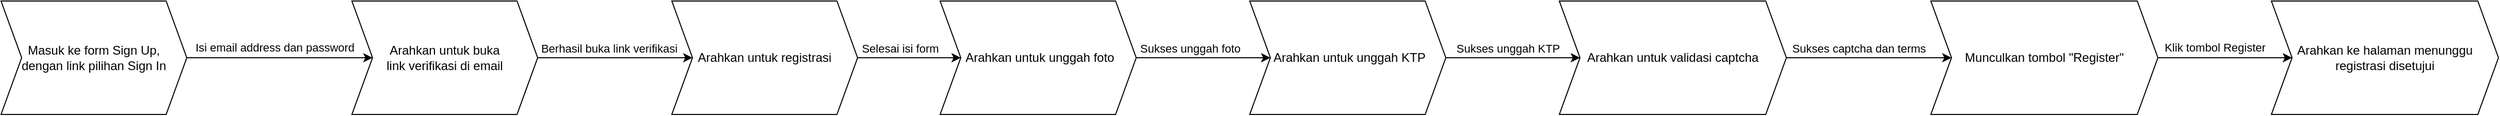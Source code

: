 <mxfile version="20.2.3" type="device" pages="5"><diagram id="1ahPd95G5Mq4HBL7ynTz" name="Registration_Flow"><mxGraphModel dx="782" dy="468" grid="1" gridSize="10" guides="1" tooltips="1" connect="1" arrows="1" fold="1" page="1" pageScale="1" pageWidth="850" pageHeight="1100" math="0" shadow="0"><root><mxCell id="0"/><mxCell id="1" parent="0"/><mxCell id="-8p5o54ji5AHJpp3vF70-4" style="edgeStyle=orthogonalEdgeStyle;rounded=0;orthogonalLoop=1;jettySize=auto;html=1;" parent="1" source="-8p5o54ji5AHJpp3vF70-2" target="-8p5o54ji5AHJpp3vF70-3" edge="1"><mxGeometry relative="1" as="geometry"/></mxCell><mxCell id="-8p5o54ji5AHJpp3vF70-5" value="Isi email address dan password" style="edgeLabel;html=1;align=center;verticalAlign=middle;resizable=0;points=[];" parent="-8p5o54ji5AHJpp3vF70-4" vertex="1" connectable="0"><mxGeometry x="-0.229" relative="1" as="geometry"><mxPoint x="15" y="-10" as="offset"/></mxGeometry></mxCell><mxCell id="-8p5o54ji5AHJpp3vF70-2" value="Masuk ke form Sign Up, &lt;br&gt;dengan link pilihan Sign In" style="shape=step;perimeter=stepPerimeter;whiteSpace=wrap;html=1;fixedSize=1;" parent="1" vertex="1"><mxGeometry x="10" y="80" width="180" height="110" as="geometry"/></mxCell><mxCell id="-8p5o54ji5AHJpp3vF70-7" style="edgeStyle=orthogonalEdgeStyle;rounded=0;orthogonalLoop=1;jettySize=auto;html=1;" parent="1" source="-8p5o54ji5AHJpp3vF70-3" target="-8p5o54ji5AHJpp3vF70-6" edge="1"><mxGeometry relative="1" as="geometry"/></mxCell><mxCell id="-8p5o54ji5AHJpp3vF70-8" value="Berhasil buka link verifikasi" style="edgeLabel;html=1;align=center;verticalAlign=middle;resizable=0;points=[];" parent="-8p5o54ji5AHJpp3vF70-7" vertex="1" connectable="0"><mxGeometry x="-0.117" y="-2" relative="1" as="geometry"><mxPoint x="3" y="-11" as="offset"/></mxGeometry></mxCell><mxCell id="-8p5o54ji5AHJpp3vF70-3" value="Arahkan untuk buka &lt;br&gt;link verifikasi di email" style="shape=step;perimeter=stepPerimeter;whiteSpace=wrap;html=1;fixedSize=1;" parent="1" vertex="1"><mxGeometry x="350" y="80" width="180" height="110" as="geometry"/></mxCell><mxCell id="-8p5o54ji5AHJpp3vF70-12" style="edgeStyle=orthogonalEdgeStyle;rounded=0;orthogonalLoop=1;jettySize=auto;html=1;" parent="1" source="-8p5o54ji5AHJpp3vF70-6" target="-8p5o54ji5AHJpp3vF70-9" edge="1"><mxGeometry relative="1" as="geometry"/></mxCell><mxCell id="-8p5o54ji5AHJpp3vF70-13" value="Selesai isi form" style="edgeLabel;html=1;align=center;verticalAlign=middle;resizable=0;points=[];" parent="-8p5o54ji5AHJpp3vF70-12" vertex="1" connectable="0"><mxGeometry x="0.241" y="-2" relative="1" as="geometry"><mxPoint x="-21" y="-11" as="offset"/></mxGeometry></mxCell><mxCell id="-8p5o54ji5AHJpp3vF70-6" value="Arahkan untuk registrasi" style="shape=step;perimeter=stepPerimeter;whiteSpace=wrap;html=1;fixedSize=1;" parent="1" vertex="1"><mxGeometry x="660" y="80" width="180" height="110" as="geometry"/></mxCell><mxCell id="-8p5o54ji5AHJpp3vF70-14" style="edgeStyle=orthogonalEdgeStyle;rounded=0;orthogonalLoop=1;jettySize=auto;html=1;entryX=0;entryY=0.5;entryDx=0;entryDy=0;" parent="1" source="-8p5o54ji5AHJpp3vF70-9" target="-8p5o54ji5AHJpp3vF70-10" edge="1"><mxGeometry relative="1" as="geometry"/></mxCell><mxCell id="-8p5o54ji5AHJpp3vF70-15" value="Sukses unggah foto" style="edgeLabel;html=1;align=center;verticalAlign=middle;resizable=0;points=[];" parent="-8p5o54ji5AHJpp3vF70-14" vertex="1" connectable="0"><mxGeometry x="-0.2" y="1" relative="1" as="geometry"><mxPoint y="-8" as="offset"/></mxGeometry></mxCell><mxCell id="-8p5o54ji5AHJpp3vF70-9" value="&amp;nbsp;Arahkan untuk unggah foto" style="shape=step;perimeter=stepPerimeter;whiteSpace=wrap;html=1;fixedSize=1;" parent="1" vertex="1"><mxGeometry x="920" y="80" width="190" height="110" as="geometry"/></mxCell><mxCell id="-8p5o54ji5AHJpp3vF70-16" style="edgeStyle=orthogonalEdgeStyle;rounded=0;orthogonalLoop=1;jettySize=auto;html=1;" parent="1" source="-8p5o54ji5AHJpp3vF70-10" target="-8p5o54ji5AHJpp3vF70-11" edge="1"><mxGeometry relative="1" as="geometry"/></mxCell><mxCell id="-8p5o54ji5AHJpp3vF70-17" value="Sukses unggah KTP" style="edgeLabel;html=1;align=center;verticalAlign=middle;resizable=0;points=[];" parent="-8p5o54ji5AHJpp3vF70-16" vertex="1" connectable="0"><mxGeometry x="-0.229" relative="1" as="geometry"><mxPoint x="10" y="-9" as="offset"/></mxGeometry></mxCell><mxCell id="-8p5o54ji5AHJpp3vF70-10" value="&amp;nbsp;Arahkan untuk unggah KTP" style="shape=step;perimeter=stepPerimeter;whiteSpace=wrap;html=1;fixedSize=1;" parent="1" vertex="1"><mxGeometry x="1220" y="80" width="190" height="110" as="geometry"/></mxCell><mxCell id="-8p5o54ji5AHJpp3vF70-19" style="edgeStyle=orthogonalEdgeStyle;rounded=0;orthogonalLoop=1;jettySize=auto;html=1;entryX=0;entryY=0.5;entryDx=0;entryDy=0;" parent="1" source="-8p5o54ji5AHJpp3vF70-11" target="-8p5o54ji5AHJpp3vF70-18" edge="1"><mxGeometry relative="1" as="geometry"/></mxCell><mxCell id="-8p5o54ji5AHJpp3vF70-20" value="Sukses captcha dan terms" style="edgeLabel;html=1;align=center;verticalAlign=middle;resizable=0;points=[];" parent="-8p5o54ji5AHJpp3vF70-19" vertex="1" connectable="0"><mxGeometry x="-0.204" y="3" relative="1" as="geometry"><mxPoint x="6" y="-6" as="offset"/></mxGeometry></mxCell><mxCell id="-8p5o54ji5AHJpp3vF70-11" value="Arahkan untuk validasi captcha" style="shape=step;perimeter=stepPerimeter;whiteSpace=wrap;html=1;fixedSize=1;" parent="1" vertex="1"><mxGeometry x="1520" y="80" width="220" height="110" as="geometry"/></mxCell><mxCell id="-8p5o54ji5AHJpp3vF70-29" style="edgeStyle=orthogonalEdgeStyle;rounded=0;orthogonalLoop=1;jettySize=auto;html=1;" parent="1" source="-8p5o54ji5AHJpp3vF70-18" target="-8p5o54ji5AHJpp3vF70-28" edge="1"><mxGeometry relative="1" as="geometry"/></mxCell><mxCell id="-8p5o54ji5AHJpp3vF70-30" value="Klik tombol Register" style="edgeLabel;html=1;align=center;verticalAlign=middle;resizable=0;points=[];" parent="-8p5o54ji5AHJpp3vF70-29" vertex="1" connectable="0"><mxGeometry x="-0.162" y="4" relative="1" as="geometry"><mxPoint y="-6" as="offset"/></mxGeometry></mxCell><mxCell id="-8p5o54ji5AHJpp3vF70-18" value="Munculkan tombol &quot;Register&quot;" style="shape=step;perimeter=stepPerimeter;whiteSpace=wrap;html=1;fixedSize=1;" parent="1" vertex="1"><mxGeometry x="1880" y="80" width="220" height="110" as="geometry"/></mxCell><mxCell id="-8p5o54ji5AHJpp3vF70-28" value="Arahkan ke halaman menunggu registrasi disetujui" style="shape=step;perimeter=stepPerimeter;whiteSpace=wrap;html=1;fixedSize=1;" parent="1" vertex="1"><mxGeometry x="2210" y="80" width="220" height="110" as="geometry"/></mxCell></root></mxGraphModel></diagram><diagram id="d1i32jW8T5lfNvIEf2BX" name="Login_Flow"><mxGraphModel dx="782" dy="468" grid="1" gridSize="10" guides="1" tooltips="1" connect="1" arrows="1" fold="1" page="1" pageScale="1" pageWidth="850" pageHeight="1100" math="0" shadow="0"><root><mxCell id="0"/><mxCell id="1" parent="0"/><mxCell id="mr21DZMWDHj4CzCQH7aT-1" style="edgeStyle=orthogonalEdgeStyle;rounded=0;orthogonalLoop=1;jettySize=auto;html=1;" parent="1" source="mr21DZMWDHj4CzCQH7aT-3" target="mr21DZMWDHj4CzCQH7aT-7" edge="1"><mxGeometry relative="1" as="geometry"/></mxCell><mxCell id="mr21DZMWDHj4CzCQH7aT-2" value="Klik Sign In" style="edgeLabel;html=1;align=center;verticalAlign=middle;resizable=0;points=[];" parent="mr21DZMWDHj4CzCQH7aT-1" vertex="1" connectable="0"><mxGeometry x="-0.126" y="1" relative="1" as="geometry"><mxPoint y="-8" as="offset"/></mxGeometry></mxCell><mxCell id="mr21DZMWDHj4CzCQH7aT-3" value="Masuk ke form Sign Up, &lt;br&gt;dengan link pilihan Sign In" style="shape=step;perimeter=stepPerimeter;whiteSpace=wrap;html=1;fixedSize=1;" parent="1" vertex="1"><mxGeometry x="30" y="50" width="180" height="110" as="geometry"/></mxCell><mxCell id="mr21DZMWDHj4CzCQH7aT-4" style="edgeStyle=orthogonalEdgeStyle;rounded=0;orthogonalLoop=1;jettySize=auto;html=1;entryX=0;entryY=0.5;entryDx=0;entryDy=0;" parent="1" source="mr21DZMWDHj4CzCQH7aT-7" target="mr21DZMWDHj4CzCQH7aT-8" edge="1"><mxGeometry relative="1" as="geometry"/></mxCell><mxCell id="mr21DZMWDHj4CzCQH7aT-5" value="Sukses autentikasi dengan username &amp;amp; password" style="edgeLabel;html=1;align=center;verticalAlign=middle;resizable=0;points=[];" parent="mr21DZMWDHj4CzCQH7aT-4" vertex="1" connectable="0"><mxGeometry x="-0.141" y="2" relative="1" as="geometry"><mxPoint x="7" y="-7" as="offset"/></mxGeometry></mxCell><mxCell id="mr21DZMWDHj4CzCQH7aT-6" style="edgeStyle=orthogonalEdgeStyle;rounded=0;orthogonalLoop=1;jettySize=auto;html=1;" parent="1" source="mr21DZMWDHj4CzCQH7aT-7" target="mr21DZMWDHj4CzCQH7aT-16" edge="1"><mxGeometry relative="1" as="geometry"/></mxCell><mxCell id="mr21DZMWDHj4CzCQH7aT-19" value="Klik Use Biometric" style="edgeLabel;html=1;align=center;verticalAlign=middle;resizable=0;points=[];" parent="mr21DZMWDHj4CzCQH7aT-6" vertex="1" connectable="0"><mxGeometry x="-0.296" y="1" relative="1" as="geometry"><mxPoint as="offset"/></mxGeometry></mxCell><mxCell id="mr21DZMWDHj4CzCQH7aT-7" value="Arahkan untuk isi username &amp;amp; password / use biometric" style="shape=step;perimeter=stepPerimeter;whiteSpace=wrap;html=1;fixedSize=1;" parent="1" vertex="1"><mxGeometry x="289" y="50" width="210" height="110" as="geometry"/></mxCell><mxCell id="mr21DZMWDHj4CzCQH7aT-8" value="Buka halaman Home" style="shape=step;perimeter=stepPerimeter;whiteSpace=wrap;html=1;fixedSize=1;" parent="1" vertex="1"><mxGeometry x="750" y="50" width="210" height="110" as="geometry"/></mxCell><mxCell id="mr21DZMWDHj4CzCQH7aT-9" style="edgeStyle=orthogonalEdgeStyle;rounded=0;orthogonalLoop=1;jettySize=auto;html=1;entryX=0.5;entryY=1;entryDx=0;entryDy=0;" parent="1" source="mr21DZMWDHj4CzCQH7aT-11" target="mr21DZMWDHj4CzCQH7aT-18" edge="1"><mxGeometry relative="1" as="geometry"><mxPoint x="730" y="535" as="targetPoint"/></mxGeometry></mxCell><mxCell id="mr21DZMWDHj4CzCQH7aT-10" value="Sukses autentikasi dengan username &amp;amp; password" style="edgeLabel;html=1;align=center;verticalAlign=middle;resizable=0;points=[];" parent="mr21DZMWDHj4CzCQH7aT-9" vertex="1" connectable="0"><mxGeometry x="-0.635" y="-2" relative="1" as="geometry"><mxPoint x="57" y="-10" as="offset"/></mxGeometry></mxCell><mxCell id="mr21DZMWDHj4CzCQH7aT-11" value="Arahkan untuk isi username &amp;amp; Password, lalu klik Authorize" style="shape=step;perimeter=stepPerimeter;whiteSpace=wrap;html=1;fixedSize=1;" parent="1" vertex="1"><mxGeometry x="289" y="480" width="210" height="110" as="geometry"/></mxCell><mxCell id="mr21DZMWDHj4CzCQH7aT-12" style="edgeStyle=orthogonalEdgeStyle;rounded=0;orthogonalLoop=1;jettySize=auto;html=1;entryX=0.5;entryY=0;entryDx=0;entryDy=0;" parent="1" source="mr21DZMWDHj4CzCQH7aT-16" target="mr21DZMWDHj4CzCQH7aT-11" edge="1"><mxGeometry relative="1" as="geometry"/></mxCell><mxCell id="mr21DZMWDHj4CzCQH7aT-13" value="Tidak" style="edgeLabel;html=1;align=center;verticalAlign=middle;resizable=0;points=[];" parent="mr21DZMWDHj4CzCQH7aT-12" vertex="1" connectable="0"><mxGeometry x="-0.285" relative="1" as="geometry"><mxPoint as="offset"/></mxGeometry></mxCell><mxCell id="mr21DZMWDHj4CzCQH7aT-14" style="edgeStyle=orthogonalEdgeStyle;rounded=0;orthogonalLoop=1;jettySize=auto;html=1;entryX=0;entryY=0.5;entryDx=0;entryDy=0;" parent="1" source="mr21DZMWDHj4CzCQH7aT-16" target="mr21DZMWDHj4CzCQH7aT-18" edge="1"><mxGeometry relative="1" as="geometry"/></mxCell><mxCell id="mr21DZMWDHj4CzCQH7aT-15" value="Ya" style="edgeLabel;html=1;align=center;verticalAlign=middle;resizable=0;points=[];" parent="mr21DZMWDHj4CzCQH7aT-14" vertex="1" connectable="0"><mxGeometry x="-0.42" y="-2" relative="1" as="geometry"><mxPoint as="offset"/></mxGeometry></mxCell><mxCell id="mr21DZMWDHj4CzCQH7aT-16" value="Ada credential valid &lt;br&gt;via biometric sebelumnya?" style="rhombus;whiteSpace=wrap;html=1;" parent="1" vertex="1"><mxGeometry x="304" y="250" width="180" height="150" as="geometry"/></mxCell><mxCell id="mr21DZMWDHj4CzCQH7aT-17" style="edgeStyle=orthogonalEdgeStyle;rounded=0;orthogonalLoop=1;jettySize=auto;html=1;" parent="1" source="mr21DZMWDHj4CzCQH7aT-18" target="mr21DZMWDHj4CzCQH7aT-8" edge="1"><mxGeometry relative="1" as="geometry"/></mxCell><mxCell id="mr21DZMWDHj4CzCQH7aT-18" value="Arahkan untuk menempelkan fingerprint" style="shape=step;perimeter=stepPerimeter;whiteSpace=wrap;html=1;fixedSize=1;" parent="1" vertex="1"><mxGeometry x="750" y="270" width="210" height="110" as="geometry"/></mxCell></root></mxGraphModel></diagram><diagram id="pKLLRZhNk8MtPN79x9QP" name="Screen_Flow"><mxGraphModel dx="1303" dy="1785" grid="1" gridSize="10" guides="1" tooltips="1" connect="1" arrows="1" fold="1" page="1" pageScale="1" pageWidth="850" pageHeight="1100" math="0" shadow="0"><root><mxCell id="0"/><mxCell id="1" parent="0"/><mxCell id="Eq3EHX2d-4eqZ3ir2cbC-79" value="" style="group" vertex="1" connectable="0" parent="1"><mxGeometry x="80" y="-1060" width="210" height="390" as="geometry"/></mxCell><mxCell id="Eq3EHX2d-4eqZ3ir2cbC-35" value="" style="verticalLabelPosition=bottom;verticalAlign=top;html=1;shadow=0;dashed=0;strokeWidth=1;shape=mxgraph.android.phone2;strokeColor=#c0c0c0;" vertex="1" parent="Eq3EHX2d-4eqZ3ir2cbC-79"><mxGeometry x="5" width="200" height="390" as="geometry"/></mxCell><mxCell id="Eq3EHX2d-4eqZ3ir2cbC-37" value="" style="rounded=1;arcSize=9;align=left;spacingLeft=5;strokeColor=#4C9AFF;html=1;strokeWidth=2;fontSize=12" vertex="1" parent="Eq3EHX2d-4eqZ3ir2cbC-79"><mxGeometry x="25" y="131" width="160" height="33" as="geometry"/></mxCell><mxCell id="Eq3EHX2d-4eqZ3ir2cbC-36" value="&lt;font style=&quot;font-size: 12px;&quot;&gt;username&lt;/font&gt;" style="fillColor=none;strokeColor=none;html=1;fontSize=11;fontStyle=0;align=left;fontColor=#596780;fontStyle=1;fontSize=11" vertex="1" parent="Eq3EHX2d-4eqZ3ir2cbC-79"><mxGeometry x="35" y="137.5" width="70" height="20" as="geometry"/></mxCell><mxCell id="Eq3EHX2d-4eqZ3ir2cbC-46" value="kata sandi" style="rounded=1;arcSize=9;fillColor=#F7F8F9;align=left;spacingLeft=5;strokeColor=#DEE1E6;html=1;strokeWidth=2;fontSize=12" vertex="1" parent="Eq3EHX2d-4eqZ3ir2cbC-79"><mxGeometry x="25" y="171" width="160" height="30" as="geometry"/></mxCell><mxCell id="Eq3EHX2d-4eqZ3ir2cbC-47" value="Masuk" style="rounded=1;html=1;shadow=0;dashed=0;whiteSpace=wrap;fontSize=10;fillColor=#000066;align=center;strokeColor=#4D4D4D;fontColor=#ffffff;" vertex="1" parent="Eq3EHX2d-4eqZ3ir2cbC-79"><mxGeometry x="25" y="210" width="120" height="30" as="geometry"/></mxCell><mxCell id="Eq3EHX2d-4eqZ3ir2cbC-49" value="" style="shape=image;html=1;verticalAlign=top;verticalLabelPosition=bottom;labelBackgroundColor=#ffffff;imageAspect=0;aspect=fixed;image=https://cdn0.iconfinder.com/data/icons/security-hand-drawn-vol-3-1/52/finger__biometric__identity__fingerprint-128.png;fontSize=12;fillColor=#000066;" vertex="1" parent="Eq3EHX2d-4eqZ3ir2cbC-79"><mxGeometry x="155" y="210" width="30" height="30" as="geometry"/></mxCell><mxCell id="Eq3EHX2d-4eqZ3ir2cbC-50" value="&lt;font style=&quot;font-size: 8px;&quot;&gt;Belum punya akun? &lt;font color=&quot;#3333ff&quot;&gt;Klik di sini&lt;/font&gt; untuk buat baru.&lt;/font&gt;" style="text;html=1;strokeColor=none;fillColor=none;align=center;verticalAlign=middle;whiteSpace=wrap;rounded=0;fontSize=12;" vertex="1" parent="Eq3EHX2d-4eqZ3ir2cbC-79"><mxGeometry y="240" width="210" height="30" as="geometry"/></mxCell><mxCell id="Eq3EHX2d-4eqZ3ir2cbC-54" value="XYZ logo" style="verticalLabelPosition=bottom;shadow=0;dashed=0;align=center;html=1;verticalAlign=top;strokeWidth=1;shape=mxgraph.mockup.graphics.simpleIcon;strokeColor=#999999;fontSize=7;fontColor=#000000;fillColor=none;" vertex="1" parent="Eq3EHX2d-4eqZ3ir2cbC-79"><mxGeometry x="80" y="50" width="50" height="50" as="geometry"/></mxCell><mxCell id="5gMv2D0gerYwXMn_TQO9-38" value="" style="group" vertex="1" connectable="0" parent="1"><mxGeometry x="1140" y="-1060" width="200" height="390" as="geometry"/></mxCell><mxCell id="5gMv2D0gerYwXMn_TQO9-27" value="" style="verticalLabelPosition=bottom;verticalAlign=top;html=1;shadow=0;dashed=0;strokeWidth=1;shape=mxgraph.android.phone2;strokeColor=#c0c0c0;" vertex="1" parent="5gMv2D0gerYwXMn_TQO9-38"><mxGeometry width="200" height="390" as="geometry"/></mxCell><mxCell id="5gMv2D0gerYwXMn_TQO9-34" value="" style="rounded=0;whiteSpace=wrap;html=1;fontSize=10;fontColor=#000000;fillColor=#1A1A1A;" vertex="1" parent="5gMv2D0gerYwXMn_TQO9-38"><mxGeometry x="10" y="39" width="180" height="310" as="geometry"/></mxCell><mxCell id="5gMv2D0gerYwXMn_TQO9-35" value="" style="rounded=1;whiteSpace=wrap;html=1;fontSize=10;fontColor=#000000;fillColor=#FFFFFF;" vertex="1" parent="5gMv2D0gerYwXMn_TQO9-38"><mxGeometry x="10" y="199" width="180" height="150" as="geometry"/></mxCell><mxCell id="5gMv2D0gerYwXMn_TQO9-36" value="" style="shape=image;html=1;verticalAlign=top;verticalLabelPosition=bottom;labelBackgroundColor=#ffffff;imageAspect=0;aspect=fixed;image=https://cdn0.iconfinder.com/data/icons/security-hand-drawn-vol-3-1/52/finger__biometric__identity__fingerprint-128.png;fontSize=12;fillColor=#000066;" vertex="1" parent="5gMv2D0gerYwXMn_TQO9-38"><mxGeometry x="85" y="249" width="30" height="30" as="geometry"/></mxCell><mxCell id="5gMv2D0gerYwXMn_TQO9-37" value="Tempelkan sidik jari anda untuk masuk" style="text;html=1;strokeColor=none;fillColor=none;align=center;verticalAlign=middle;whiteSpace=wrap;rounded=0;fontSize=10;fontColor=#000000;" vertex="1" parent="5gMv2D0gerYwXMn_TQO9-38"><mxGeometry x="10" y="279" width="180" height="30" as="geometry"/></mxCell><mxCell id="5gMv2D0gerYwXMn_TQO9-39" value="" style="group" vertex="1" connectable="0" parent="1"><mxGeometry x="880" y="-1060" width="200" height="390" as="geometry"/></mxCell><mxCell id="5gMv2D0gerYwXMn_TQO9-18" value="" style="verticalLabelPosition=bottom;verticalAlign=top;html=1;shadow=0;dashed=0;strokeWidth=1;shape=mxgraph.android.phone2;strokeColor=#c0c0c0;" vertex="1" parent="5gMv2D0gerYwXMn_TQO9-39"><mxGeometry width="200" height="390" as="geometry"/></mxCell><mxCell id="5gMv2D0gerYwXMn_TQO9-19" value="" style="rounded=1;arcSize=9;align=left;spacingLeft=5;strokeColor=#4C9AFF;html=1;strokeWidth=2;fontSize=12" vertex="1" parent="5gMv2D0gerYwXMn_TQO9-39"><mxGeometry x="20" y="131" width="160" height="33" as="geometry"/></mxCell><mxCell id="5gMv2D0gerYwXMn_TQO9-20" value="&lt;font style=&quot;font-size: 12px;&quot;&gt;username&lt;/font&gt;" style="fillColor=none;strokeColor=none;html=1;fontSize=11;fontStyle=0;align=left;fontColor=#596780;fontStyle=1;fontSize=11" vertex="1" parent="5gMv2D0gerYwXMn_TQO9-39"><mxGeometry x="30" y="137.5" width="70" height="20" as="geometry"/></mxCell><mxCell id="5gMv2D0gerYwXMn_TQO9-21" value="kata sandi" style="rounded=1;arcSize=9;fillColor=#F7F8F9;align=left;spacingLeft=5;strokeColor=#DEE1E6;html=1;strokeWidth=2;fontSize=12" vertex="1" parent="5gMv2D0gerYwXMn_TQO9-39"><mxGeometry x="20" y="171" width="160" height="30" as="geometry"/></mxCell><mxCell id="5gMv2D0gerYwXMn_TQO9-22" value="&lt;font color=&quot;#000000&quot;&gt;Gunakan Biometric&lt;/font&gt;" style="rounded=1;html=1;shadow=0;dashed=0;whiteSpace=wrap;fontSize=10;fillColor=#97D077;align=center;strokeColor=#4D4D4D;fontColor=#ffffff;" vertex="1" parent="5gMv2D0gerYwXMn_TQO9-39"><mxGeometry x="21.25" y="210" width="157.5" height="30" as="geometry"/></mxCell><mxCell id="5gMv2D0gerYwXMn_TQO9-23" value="" style="shape=image;html=1;verticalAlign=top;verticalLabelPosition=bottom;labelBackgroundColor=#ffffff;imageAspect=0;aspect=fixed;image=https://cdn0.iconfinder.com/data/icons/security-hand-drawn-vol-3-1/52/finger__biometric__identity__fingerprint-128.png;fontSize=12;fillColor=#000066;" vertex="1" parent="5gMv2D0gerYwXMn_TQO9-39"><mxGeometry x="146.75" y="210" width="30" height="30" as="geometry"/></mxCell><mxCell id="5gMv2D0gerYwXMn_TQO9-25" value="XYZ logo" style="verticalLabelPosition=bottom;shadow=0;dashed=0;align=center;html=1;verticalAlign=top;strokeWidth=1;shape=mxgraph.mockup.graphics.simpleIcon;strokeColor=#999999;fontSize=7;fontColor=#000000;fillColor=none;" vertex="1" parent="5gMv2D0gerYwXMn_TQO9-39"><mxGeometry x="75" y="50" width="50" height="50" as="geometry"/></mxCell><mxCell id="5gMv2D0gerYwXMn_TQO9-43" value="" style="group" vertex="1" connectable="0" parent="1"><mxGeometry x="620" y="-1060" width="200" height="390" as="geometry"/></mxCell><mxCell id="5gMv2D0gerYwXMn_TQO9-3" value="" style="verticalLabelPosition=bottom;verticalAlign=top;html=1;shadow=0;dashed=0;strokeWidth=1;shape=mxgraph.android.phone2;strokeColor=#c0c0c0;" vertex="1" parent="5gMv2D0gerYwXMn_TQO9-43"><mxGeometry width="200" height="390" as="geometry"/></mxCell><mxCell id="5gMv2D0gerYwXMn_TQO9-8" value="XYZ logo" style="verticalLabelPosition=bottom;shadow=0;dashed=0;align=center;html=1;verticalAlign=top;strokeWidth=1;shape=mxgraph.mockup.graphics.simpleIcon;strokeColor=#999999;fontSize=7;fontColor=#000000;fillColor=none;" vertex="1" parent="5gMv2D0gerYwXMn_TQO9-43"><mxGeometry x="75" y="50" width="50" height="50" as="geometry"/></mxCell><mxCell id="5gMv2D0gerYwXMn_TQO9-12" value="&lt;span style=&quot;font-size: 10px;&quot;&gt;Klik tautan verifikasi yang telah terkirim ke alamat email yang terdaftar untuk mengaktifkan akun.&lt;/span&gt;" style="text;html=1;strokeColor=none;fillColor=none;align=center;verticalAlign=middle;whiteSpace=wrap;rounded=0;fontSize=7;fontColor=#000000;" vertex="1" parent="5gMv2D0gerYwXMn_TQO9-43"><mxGeometry x="10" y="159" width="180" height="72" as="geometry"/></mxCell><mxCell id="5gMv2D0gerYwXMn_TQO9-45" value="" style="group" vertex="1" connectable="0" parent="1"><mxGeometry x="360" y="-1060" width="200" height="390" as="geometry"/></mxCell><mxCell id="5gMv2D0gerYwXMn_TQO9-46" value="" style="verticalLabelPosition=bottom;verticalAlign=top;html=1;shadow=0;dashed=0;strokeWidth=1;shape=mxgraph.android.phone2;strokeColor=#c0c0c0;" vertex="1" parent="5gMv2D0gerYwXMn_TQO9-45"><mxGeometry width="200" height="390" as="geometry"/></mxCell><mxCell id="5gMv2D0gerYwXMn_TQO9-47" value="" style="rounded=1;arcSize=9;align=left;spacingLeft=5;strokeColor=#4C9AFF;html=1;strokeWidth=2;fontSize=12" vertex="1" parent="5gMv2D0gerYwXMn_TQO9-45"><mxGeometry x="20" y="131" width="160" height="29" as="geometry"/></mxCell><mxCell id="5gMv2D0gerYwXMn_TQO9-48" value="&lt;font style=&quot;font-size: 12px;&quot;&gt;username&lt;/font&gt;" style="fillColor=none;strokeColor=none;html=1;fontSize=11;fontStyle=0;align=left;fontColor=#596780;fontStyle=1;fontSize=11" vertex="1" parent="5gMv2D0gerYwXMn_TQO9-45"><mxGeometry x="30" y="135.5" width="70" height="20" as="geometry"/></mxCell><mxCell id="5gMv2D0gerYwXMn_TQO9-49" value="kata sandi" style="rounded=1;arcSize=9;fillColor=#F7F8F9;align=left;spacingLeft=5;strokeColor=#DEE1E6;html=1;strokeWidth=2;fontSize=12" vertex="1" parent="5gMv2D0gerYwXMn_TQO9-45"><mxGeometry x="20" y="163" width="160" height="29" as="geometry"/></mxCell><mxCell id="5gMv2D0gerYwXMn_TQO9-50" value="Buat Akun Baru" style="rounded=1;html=1;shadow=0;dashed=0;whiteSpace=wrap;fontSize=10;fillColor=#000066;align=center;strokeColor=#4D4D4D;fontColor=#ffffff;" vertex="1" parent="5gMv2D0gerYwXMn_TQO9-45"><mxGeometry x="22.5" y="263" width="155" height="30" as="geometry"/></mxCell><mxCell id="5gMv2D0gerYwXMn_TQO9-51" value="XYZ logo" style="verticalLabelPosition=bottom;shadow=0;dashed=0;align=center;html=1;verticalAlign=top;strokeWidth=1;shape=mxgraph.mockup.graphics.simpleIcon;strokeColor=#999999;fontSize=7;fontColor=#000000;fillColor=none;" vertex="1" parent="5gMv2D0gerYwXMn_TQO9-45"><mxGeometry x="75" y="50" width="50" height="50" as="geometry"/></mxCell><mxCell id="5gMv2D0gerYwXMn_TQO9-52" value="alamat email" style="rounded=1;arcSize=9;fillColor=#F7F8F9;align=left;spacingLeft=5;strokeColor=#DEE1E6;html=1;strokeWidth=2;fontSize=12" vertex="1" parent="5gMv2D0gerYwXMn_TQO9-45"><mxGeometry x="20" y="228" width="160" height="30" as="geometry"/></mxCell><mxCell id="5gMv2D0gerYwXMn_TQO9-53" value="konfirmasi kata sandi" style="rounded=1;arcSize=9;fillColor=#F7F8F9;align=left;spacingLeft=5;strokeColor=#DEE1E6;html=1;strokeWidth=2;fontSize=12" vertex="1" parent="5gMv2D0gerYwXMn_TQO9-45"><mxGeometry x="20" y="195" width="160" height="30" as="geometry"/></mxCell><mxCell id="T9klKEamaL7n0vXcKdU3-28" value="" style="group" vertex="1" connectable="0" parent="1"><mxGeometry x="85" y="-600" width="200" height="390" as="geometry"/></mxCell><mxCell id="5gMv2D0gerYwXMn_TQO9-40" value="" style="verticalLabelPosition=bottom;verticalAlign=top;html=1;shadow=0;dashed=0;strokeWidth=1;shape=mxgraph.android.phone2;strokeColor=#c0c0c0;" vertex="1" parent="T9klKEamaL7n0vXcKdU3-28"><mxGeometry width="200" height="390" as="geometry"/></mxCell><mxCell id="5gMv2D0gerYwXMn_TQO9-41" value="XYZ logo" style="verticalLabelPosition=bottom;shadow=0;dashed=0;align=center;html=1;verticalAlign=top;strokeWidth=1;shape=mxgraph.mockup.graphics.simpleIcon;strokeColor=#999999;fontSize=7;fontColor=#000000;fillColor=none;" vertex="1" parent="T9klKEamaL7n0vXcKdU3-28"><mxGeometry x="140" y="40" width="40" height="40" as="geometry"/></mxCell><mxCell id="5gMv2D0gerYwXMn_TQO9-44" value="&lt;font style=&quot;font-size: 12px;&quot;&gt;&lt;b&gt;Pendaftaran&lt;/b&gt;&lt;/font&gt;" style="text;html=1;strokeColor=none;fillColor=none;align=center;verticalAlign=middle;whiteSpace=wrap;rounded=0;fontSize=10;fontColor=#000000;" vertex="1" parent="T9klKEamaL7n0vXcKdU3-28"><mxGeometry x="15" y="60" width="70" height="30" as="geometry"/></mxCell><mxCell id="Eq3EHX2d-4eqZ3ir2cbC-75" value="Lanjut Isi Alamat" style="rounded=1;html=1;shadow=0;dashed=0;whiteSpace=wrap;fontSize=10;fillColor=#000066;align=center;strokeColor=#4D4D4D;fontColor=#ffffff;" vertex="1" parent="T9klKEamaL7n0vXcKdU3-28"><mxGeometry x="22.5" y="270" width="155" height="30" as="geometry"/></mxCell><mxCell id="5gMv2D0gerYwXMn_TQO9-54" value="nama sesuai KTP" style="rounded=1;arcSize=9;fillColor=#F7F8F9;align=left;spacingLeft=5;strokeColor=#DEE1E6;html=1;strokeWidth=2;fontSize=12" vertex="1" parent="T9klKEamaL7n0vXcKdU3-28"><mxGeometry x="20" y="110" width="160" height="29" as="geometry"/></mxCell><mxCell id="5gMv2D0gerYwXMn_TQO9-56" value="tanggal lahir" style="rounded=1;arcSize=9;fillColor=#F7F8F9;align=left;spacingLeft=5;strokeColor=#DEE1E6;html=1;strokeWidth=2;fontSize=12" vertex="1" parent="T9klKEamaL7n0vXcKdU3-28"><mxGeometry x="20" y="142" width="130" height="29" as="geometry"/></mxCell><mxCell id="T9klKEamaL7n0vXcKdU3-1" value="nomor KTP" style="rounded=1;arcSize=9;fillColor=#F7F8F9;align=left;spacingLeft=5;strokeColor=#DEE1E6;html=1;strokeWidth=2;fontSize=12" vertex="1" parent="T9klKEamaL7n0vXcKdU3-28"><mxGeometry x="20" y="174" width="160" height="29" as="geometry"/></mxCell><mxCell id="T9klKEamaL7n0vXcKdU3-3" value="" style="shape=image;html=1;verticalAlign=top;verticalLabelPosition=bottom;labelBackgroundColor=#ffffff;imageAspect=0;aspect=fixed;image=https://cdn4.iconfinder.com/data/icons/essentials-74/24/011_-_Calendar-128.png;fontSize=12;fontColor=#000000;fillColor=#FFFFFF;" vertex="1" parent="T9klKEamaL7n0vXcKdU3-28"><mxGeometry x="152" y="142" width="28" height="28" as="geometry"/></mxCell><mxCell id="T9klKEamaL7n0vXcKdU3-4" value="pekerjaan" style="rounded=1;arcSize=9;fillColor=#F7F8F9;align=left;spacingLeft=5;strokeColor=#DEE1E6;html=1;strokeWidth=2;fontSize=12" vertex="1" parent="T9klKEamaL7n0vXcKdU3-28"><mxGeometry x="20" y="206" width="160" height="29" as="geometry"/></mxCell><mxCell id="T9klKEamaL7n0vXcKdU3-5" value="nomor HP" style="rounded=1;arcSize=9;fillColor=#F7F8F9;align=left;spacingLeft=5;strokeColor=#DEE1E6;html=1;strokeWidth=2;fontSize=12" vertex="1" parent="T9klKEamaL7n0vXcKdU3-28"><mxGeometry x="20" y="238" width="160" height="29" as="geometry"/></mxCell><mxCell id="T9klKEamaL7n0vXcKdU3-101" value="" style="group" vertex="1" connectable="0" parent="1"><mxGeometry x="90" y="-120" width="200" height="390" as="geometry"/></mxCell><mxCell id="T9klKEamaL7n0vXcKdU3-69" value="" style="verticalLabelPosition=bottom;verticalAlign=top;html=1;shadow=0;dashed=0;strokeWidth=1;shape=mxgraph.android.phone2;strokeColor=#c0c0c0;" vertex="1" parent="T9klKEamaL7n0vXcKdU3-101"><mxGeometry width="200" height="390" as="geometry"/></mxCell><mxCell id="T9klKEamaL7n0vXcKdU3-95" value="" style="rounded=0;whiteSpace=wrap;html=1;fontSize=9;fontColor=#000000;strokeColor=none;fillColor=#E6E6E6;" vertex="1" parent="T9klKEamaL7n0vXcKdU3-101"><mxGeometry x="10" y="324" width="181" height="28" as="geometry"/></mxCell><mxCell id="T9klKEamaL7n0vXcKdU3-96" value="" style="sketch=0;pointerEvents=1;shadow=0;dashed=0;html=1;strokeColor=#000000;fillColor=#66FF66;labelPosition=center;verticalLabelPosition=bottom;verticalAlign=top;outlineConnect=0;align=center;shape=mxgraph.office.concepts.home;fontSize=9;fontColor=#000000;" vertex="1" parent="T9klKEamaL7n0vXcKdU3-101"><mxGeometry x="20" y="327.42" width="21" height="20.59" as="geometry"/></mxCell><mxCell id="T9klKEamaL7n0vXcKdU3-97" value="" style="shape=image;html=1;verticalAlign=top;verticalLabelPosition=bottom;labelBackgroundColor=#ffffff;imageAspect=0;aspect=fixed;image=https://cdn1.iconfinder.com/data/icons/100-basic-for-user-interface/32/78-user-128.png;fontSize=9;fontColor=#000000;strokeColor=#B3FF66;fillColor=#000000;" vertex="1" parent="T9klKEamaL7n0vXcKdU3-101"><mxGeometry x="161" y="327.71" width="20" height="20" as="geometry"/></mxCell><mxCell id="T9klKEamaL7n0vXcKdU3-98" value="" style="shape=image;html=1;verticalAlign=top;verticalLabelPosition=bottom;labelBackgroundColor=#ffffff;imageAspect=0;aspect=fixed;image=https://cdn1.iconfinder.com/data/icons/100-basic-for-user-interface/32/18-paper-128.png;fontSize=9;fontColor=#000000;strokeColor=#B3FF66;fillColor=#000000;" vertex="1" parent="T9klKEamaL7n0vXcKdU3-101"><mxGeometry x="90.5" y="328.71" width="20" height="20" as="geometry"/></mxCell><mxCell id="T9klKEamaL7n0vXcKdU3-100" value="&lt;font style=&quot;font-size: 11px;&quot; color=&quot;#000000&quot;&gt;Belum ada pinjaman yang berjalan&lt;/font&gt;" style="text;html=1;strokeColor=none;fillColor=none;align=center;verticalAlign=middle;whiteSpace=wrap;rounded=0;fontSize=12;fontColor=#FFFFFF;" vertex="1" parent="T9klKEamaL7n0vXcKdU3-101"><mxGeometry x="7" y="100" width="187" height="60" as="geometry"/></mxCell><mxCell id="T9klKEamaL7n0vXcKdU3-128" value="" style="group" vertex="1" connectable="0" parent="1"><mxGeometry x="350" y="-120" width="200" height="390" as="geometry"/></mxCell><mxCell id="T9klKEamaL7n0vXcKdU3-103" value="" style="verticalLabelPosition=bottom;verticalAlign=top;html=1;shadow=0;dashed=0;strokeWidth=1;shape=mxgraph.android.phone2;strokeColor=#c0c0c0;" vertex="1" parent="T9klKEamaL7n0vXcKdU3-128"><mxGeometry width="200" height="390" as="geometry"/></mxCell><mxCell id="T9klKEamaL7n0vXcKdU3-104" value="" style="rounded=0;whiteSpace=wrap;html=1;fontSize=9;fontColor=#000000;strokeColor=none;fillColor=#E6E6E6;" vertex="1" parent="T9klKEamaL7n0vXcKdU3-128"><mxGeometry x="10" y="324" width="181" height="28" as="geometry"/></mxCell><mxCell id="T9klKEamaL7n0vXcKdU3-105" value="" style="sketch=0;pointerEvents=1;shadow=0;dashed=0;html=1;strokeColor=#000000;fillColor=none;labelPosition=center;verticalLabelPosition=bottom;verticalAlign=top;outlineConnect=0;align=center;shape=mxgraph.office.concepts.home;fontSize=9;fontColor=#000000;" vertex="1" parent="T9klKEamaL7n0vXcKdU3-128"><mxGeometry x="20" y="327.42" width="21" height="20.59" as="geometry"/></mxCell><mxCell id="T9klKEamaL7n0vXcKdU3-106" value="" style="shape=image;html=1;verticalAlign=top;verticalLabelPosition=bottom;labelBackgroundColor=#ffffff;imageAspect=0;aspect=fixed;image=https://cdn1.iconfinder.com/data/icons/100-basic-for-user-interface/32/78-user-128.png;fontSize=9;fontColor=#000000;strokeColor=#B3FF66;fillColor=#000000;" vertex="1" parent="T9klKEamaL7n0vXcKdU3-128"><mxGeometry x="161" y="327.71" width="20" height="20" as="geometry"/></mxCell><mxCell id="T9klKEamaL7n0vXcKdU3-107" value="" style="shape=image;html=1;verticalAlign=top;verticalLabelPosition=bottom;labelBackgroundColor=#ffffff;imageAspect=0;aspect=fixed;image=https://cdn1.iconfinder.com/data/icons/100-basic-for-user-interface/32/18-paper-128.png;fontSize=9;fontColor=#000000;strokeColor=#B3FF66;fillColor=#000000;imageBackground=#66FF66;" vertex="1" parent="T9klKEamaL7n0vXcKdU3-128"><mxGeometry x="90.5" y="328.71" width="20" height="20" as="geometry"/></mxCell><mxCell id="T9klKEamaL7n0vXcKdU3-109" value="&lt;font style=&quot;font-size: 12px;&quot;&gt;&lt;b&gt;Pengajuan Pinjaman&lt;/b&gt;&lt;/font&gt;" style="text;html=1;strokeColor=none;fillColor=none;align=center;verticalAlign=middle;whiteSpace=wrap;rounded=0;fontSize=11;fontColor=#000000;" vertex="1" parent="T9klKEamaL7n0vXcKdU3-128"><mxGeometry x="10" y="40" width="130" height="30" as="geometry"/></mxCell><mxCell id="T9klKEamaL7n0vXcKdU3-110" value="jumlah uang" style="rounded=1;arcSize=9;fillColor=#F7F8F9;align=left;spacingLeft=5;strokeColor=#DEE1E6;html=1;strokeWidth=2;fontSize=12" vertex="1" parent="T9klKEamaL7n0vXcKdU3-128"><mxGeometry x="16" y="140.5" width="160" height="29" as="geometry"/></mxCell><mxCell id="T9klKEamaL7n0vXcKdU3-111" value="&lt;font style=&quot;font-size: 8px;&quot;&gt;Jumlah uang maksimal yang bisa diajukan adalah Rp. 12.000.000 dengan tenur pembayaran maksimal 12 bulan.&lt;/font&gt;" style="text;html=1;strokeColor=none;fillColor=none;align=center;verticalAlign=middle;whiteSpace=wrap;rounded=0;fontSize=12;fontColor=#000000;" vertex="1" parent="T9klKEamaL7n0vXcKdU3-128"><mxGeometry x="11" y="70" width="170" height="55" as="geometry"/></mxCell><mxCell id="T9klKEamaL7n0vXcKdU3-113" value="tenur" style="rounded=1;fillColor=#F1F2F4;strokeColor=none;html=1;fontColor=#596780;align=left;fontSize=12;spacingLeft=10;sketch=0;" vertex="1" parent="T9klKEamaL7n0vXcKdU3-128"><mxGeometry x="16" y="180" width="160" height="28" as="geometry"/></mxCell><mxCell id="T9klKEamaL7n0vXcKdU3-114" value="" style="shape=triangle;direction=south;fillColor=#596780;strokeColor=none;html=1;sketch=0;fontSize=12;fontColor=#000000;" vertex="1" parent="T9klKEamaL7n0vXcKdU3-113"><mxGeometry x="1" y="0.5" width="12" height="6" relative="1" as="geometry"><mxPoint x="-20" y="-3" as="offset"/></mxGeometry></mxCell><mxCell id="T9klKEamaL7n0vXcKdU3-115" value="Ajukan" style="rounded=1;html=1;shadow=0;dashed=0;whiteSpace=wrap;fontSize=10;fillColor=#000066;align=center;strokeColor=#4D4D4D;fontColor=#ffffff;" vertex="1" parent="T9klKEamaL7n0vXcKdU3-128"><mxGeometry x="18.5" y="230" width="155" height="30" as="geometry"/></mxCell><mxCell id="T9klKEamaL7n0vXcKdU3-129" value="" style="group" vertex="1" connectable="0" parent="1"><mxGeometry x="610" y="-120" width="200" height="390" as="geometry"/></mxCell><mxCell id="T9klKEamaL7n0vXcKdU3-116" value="" style="verticalLabelPosition=bottom;verticalAlign=top;html=1;shadow=0;dashed=0;strokeWidth=1;shape=mxgraph.android.phone2;strokeColor=#c0c0c0;" vertex="1" parent="T9klKEamaL7n0vXcKdU3-129"><mxGeometry width="200" height="390" as="geometry"/></mxCell><mxCell id="T9klKEamaL7n0vXcKdU3-117" value="" style="rounded=0;whiteSpace=wrap;html=1;fontSize=9;fontColor=#000000;strokeColor=none;fillColor=#E6E6E6;" vertex="1" parent="T9klKEamaL7n0vXcKdU3-129"><mxGeometry x="10" y="324" width="181" height="28" as="geometry"/></mxCell><mxCell id="T9klKEamaL7n0vXcKdU3-118" value="" style="sketch=0;pointerEvents=1;shadow=0;dashed=0;html=1;strokeColor=#000000;fillColor=none;labelPosition=center;verticalLabelPosition=bottom;verticalAlign=top;outlineConnect=0;align=center;shape=mxgraph.office.concepts.home;fontSize=9;fontColor=#000000;" vertex="1" parent="T9klKEamaL7n0vXcKdU3-129"><mxGeometry x="20" y="327.42" width="21" height="20.59" as="geometry"/></mxCell><mxCell id="T9klKEamaL7n0vXcKdU3-119" value="" style="shape=image;html=1;verticalAlign=top;verticalLabelPosition=bottom;labelBackgroundColor=#ffffff;imageAspect=0;aspect=fixed;image=https://cdn1.iconfinder.com/data/icons/100-basic-for-user-interface/32/78-user-128.png;fontSize=9;fontColor=#000000;strokeColor=#B3FF66;fillColor=#000000;" vertex="1" parent="T9klKEamaL7n0vXcKdU3-129"><mxGeometry x="161" y="327.71" width="20" height="20" as="geometry"/></mxCell><mxCell id="T9klKEamaL7n0vXcKdU3-120" value="" style="shape=image;html=1;verticalAlign=top;verticalLabelPosition=bottom;labelBackgroundColor=#ffffff;imageAspect=0;aspect=fixed;image=https://cdn1.iconfinder.com/data/icons/100-basic-for-user-interface/32/18-paper-128.png;fontSize=9;fontColor=#000000;strokeColor=#B3FF66;fillColor=#000000;imageBackground=#66FF66;" vertex="1" parent="T9klKEamaL7n0vXcKdU3-129"><mxGeometry x="90.5" y="328.71" width="20" height="20" as="geometry"/></mxCell><mxCell id="T9klKEamaL7n0vXcKdU3-121" value="&lt;font style=&quot;font-size: 12px;&quot;&gt;&lt;b&gt;Pengajuan Pinjaman&lt;/b&gt;&lt;/font&gt;" style="text;html=1;strokeColor=none;fillColor=none;align=center;verticalAlign=middle;whiteSpace=wrap;rounded=0;fontSize=11;fontColor=#000000;" vertex="1" parent="T9klKEamaL7n0vXcKdU3-129"><mxGeometry x="10" y="40" width="130" height="30" as="geometry"/></mxCell><mxCell id="T9klKEamaL7n0vXcKdU3-123" value="&lt;font style=&quot;font-size: 12px;&quot;&gt;Saat ini anda sedang memiliki tagihan berjalan dan tidak bisa mengajukan pinjaman yang baru.&lt;/font&gt;" style="text;html=1;strokeColor=none;fillColor=none;align=center;verticalAlign=middle;whiteSpace=wrap;rounded=0;fontSize=12;fontColor=#000000;" vertex="1" parent="T9klKEamaL7n0vXcKdU3-129"><mxGeometry x="15" y="154" width="170" height="55" as="geometry"/></mxCell><mxCell id="T9klKEamaL7n0vXcKdU3-139" value="" style="group" vertex="1" connectable="0" parent="1"><mxGeometry x="860" y="-120" width="200" height="390" as="geometry"/></mxCell><mxCell id="T9klKEamaL7n0vXcKdU3-140" value="" style="verticalLabelPosition=bottom;verticalAlign=top;html=1;shadow=0;dashed=0;strokeWidth=1;shape=mxgraph.android.phone2;strokeColor=#c0c0c0;" vertex="1" parent="T9klKEamaL7n0vXcKdU3-139"><mxGeometry width="200" height="390" as="geometry"/></mxCell><mxCell id="T9klKEamaL7n0vXcKdU3-141" value="" style="rounded=0;whiteSpace=wrap;html=1;fontSize=9;fontColor=#000000;strokeColor=none;fillColor=#E6E6E6;" vertex="1" parent="T9klKEamaL7n0vXcKdU3-139"><mxGeometry x="10" y="324" width="181" height="28" as="geometry"/></mxCell><mxCell id="T9klKEamaL7n0vXcKdU3-142" value="" style="sketch=0;pointerEvents=1;shadow=0;dashed=0;html=1;strokeColor=#000000;fillColor=none;labelPosition=center;verticalLabelPosition=bottom;verticalAlign=top;outlineConnect=0;align=center;shape=mxgraph.office.concepts.home;fontSize=9;fontColor=#000000;" vertex="1" parent="T9klKEamaL7n0vXcKdU3-139"><mxGeometry x="20" y="327.42" width="21" height="20.59" as="geometry"/></mxCell><mxCell id="T9klKEamaL7n0vXcKdU3-143" value="" style="shape=image;html=1;verticalAlign=top;verticalLabelPosition=bottom;labelBackgroundColor=#ffffff;imageAspect=0;aspect=fixed;image=https://cdn1.iconfinder.com/data/icons/100-basic-for-user-interface/32/78-user-128.png;fontSize=9;fontColor=#000000;strokeColor=#B3FF66;fillColor=#000000;" vertex="1" parent="T9klKEamaL7n0vXcKdU3-139"><mxGeometry x="161" y="327.71" width="20" height="20" as="geometry"/></mxCell><mxCell id="T9klKEamaL7n0vXcKdU3-144" value="" style="shape=image;html=1;verticalAlign=top;verticalLabelPosition=bottom;labelBackgroundColor=#ffffff;imageAspect=0;aspect=fixed;image=https://cdn1.iconfinder.com/data/icons/100-basic-for-user-interface/32/18-paper-128.png;fontSize=9;fontColor=#000000;strokeColor=#B3FF66;fillColor=#000000;imageBackground=#66FF66;" vertex="1" parent="T9klKEamaL7n0vXcKdU3-139"><mxGeometry x="90.5" y="328.71" width="20" height="20" as="geometry"/></mxCell><mxCell id="T9klKEamaL7n0vXcKdU3-145" value="&lt;font style=&quot;font-size: 12px;&quot;&gt;&lt;b&gt;Pengajuan Pinjaman&lt;/b&gt;&lt;/font&gt;" style="text;html=1;strokeColor=none;fillColor=none;align=center;verticalAlign=middle;whiteSpace=wrap;rounded=0;fontSize=11;fontColor=#000000;" vertex="1" parent="T9klKEamaL7n0vXcKdU3-139"><mxGeometry x="10" y="40" width="130" height="30" as="geometry"/></mxCell><mxCell id="T9klKEamaL7n0vXcKdU3-146" value="&lt;div style=&quot;text-align: left;&quot;&gt;&lt;span style=&quot;background-color: initial;&quot;&gt;Total: Rp. 12.000.000&lt;/span&gt;&lt;/div&gt;&lt;font style=&quot;font-size: 12px;&quot;&gt;&lt;div style=&quot;text-align: left;&quot;&gt;&lt;span style=&quot;background-color: initial;&quot;&gt;Tenur: 12 bulan&lt;/span&gt;&lt;/div&gt;&lt;div style=&quot;text-align: left;&quot;&gt;&lt;span style=&quot;background-color: initial;&quot;&gt;Status: menunggu persetujuan&lt;/span&gt;&lt;/div&gt;&lt;/font&gt;" style="text;html=1;strokeColor=none;fillColor=none;align=center;verticalAlign=middle;whiteSpace=wrap;rounded=0;fontSize=12;fontColor=#000000;" vertex="1" parent="T9klKEamaL7n0vXcKdU3-139"><mxGeometry x="15" y="154" width="170" height="55" as="geometry"/></mxCell><mxCell id="T9klKEamaL7n0vXcKdU3-156" value="" style="group" vertex="1" connectable="0" parent="1"><mxGeometry x="1390" y="-120" width="200" height="390" as="geometry"/></mxCell><mxCell id="T9klKEamaL7n0vXcKdU3-148" value="" style="verticalLabelPosition=bottom;verticalAlign=top;html=1;shadow=0;dashed=0;strokeWidth=1;shape=mxgraph.android.phone2;strokeColor=#c0c0c0;" vertex="1" parent="T9klKEamaL7n0vXcKdU3-156"><mxGeometry width="200" height="390" as="geometry"/></mxCell><mxCell id="T9klKEamaL7n0vXcKdU3-149" value="" style="rounded=0;whiteSpace=wrap;html=1;fontSize=9;fontColor=#000000;strokeColor=none;fillColor=#E6E6E6;" vertex="1" parent="T9klKEamaL7n0vXcKdU3-156"><mxGeometry x="10" y="324" width="181" height="28" as="geometry"/></mxCell><mxCell id="T9klKEamaL7n0vXcKdU3-150" value="" style="sketch=0;pointerEvents=1;shadow=0;dashed=0;html=1;strokeColor=#000000;fillColor=none;labelPosition=center;verticalLabelPosition=bottom;verticalAlign=top;outlineConnect=0;align=center;shape=mxgraph.office.concepts.home;fontSize=9;fontColor=#000000;" vertex="1" parent="T9klKEamaL7n0vXcKdU3-156"><mxGeometry x="20" y="327.42" width="21" height="20.59" as="geometry"/></mxCell><mxCell id="T9klKEamaL7n0vXcKdU3-151" value="" style="shape=image;html=1;verticalAlign=top;verticalLabelPosition=bottom;labelBackgroundColor=#ffffff;imageAspect=0;aspect=fixed;image=https://cdn1.iconfinder.com/data/icons/100-basic-for-user-interface/32/78-user-128.png;fontSize=9;fontColor=#000000;strokeColor=#B3FF66;fillColor=#000000;" vertex="1" parent="T9klKEamaL7n0vXcKdU3-156"><mxGeometry x="161" y="327.71" width="20" height="20" as="geometry"/></mxCell><mxCell id="T9klKEamaL7n0vXcKdU3-152" value="" style="shape=image;html=1;verticalAlign=top;verticalLabelPosition=bottom;labelBackgroundColor=#ffffff;imageAspect=0;aspect=fixed;image=https://cdn1.iconfinder.com/data/icons/100-basic-for-user-interface/32/18-paper-128.png;fontSize=9;fontColor=#000000;strokeColor=#B3FF66;fillColor=#000000;imageBackground=#66FF66;" vertex="1" parent="T9klKEamaL7n0vXcKdU3-156"><mxGeometry x="90.5" y="328.71" width="20" height="20" as="geometry"/></mxCell><mxCell id="T9klKEamaL7n0vXcKdU3-153" value="&lt;font style=&quot;font-size: 12px;&quot;&gt;&lt;b&gt;Pengajuan Pinjaman&lt;/b&gt;&lt;/font&gt;" style="text;html=1;strokeColor=none;fillColor=none;align=center;verticalAlign=middle;whiteSpace=wrap;rounded=0;fontSize=11;fontColor=#000000;" vertex="1" parent="T9klKEamaL7n0vXcKdU3-156"><mxGeometry x="10" y="40" width="130" height="30" as="geometry"/></mxCell><mxCell id="T9klKEamaL7n0vXcKdU3-154" value="&lt;div style=&quot;text-align: left;&quot;&gt;&lt;span style=&quot;background-color: initial;&quot;&gt;Total: Rp. 12.000.000&lt;/span&gt;&lt;/div&gt;&lt;font style=&quot;font-size: 12px;&quot;&gt;&lt;div style=&quot;text-align: left;&quot;&gt;&lt;span style=&quot;background-color: initial;&quot;&gt;Tenur: 12 bulan&lt;/span&gt;&lt;/div&gt;&lt;div style=&quot;text-align: left;&quot;&gt;&lt;span style=&quot;background-color: initial;&quot;&gt;Status: ditolak&lt;/span&gt;&lt;/div&gt;&lt;/font&gt;" style="text;html=1;strokeColor=none;fillColor=none;align=center;verticalAlign=middle;whiteSpace=wrap;rounded=0;fontSize=12;fontColor=#000000;" vertex="1" parent="T9klKEamaL7n0vXcKdU3-156"><mxGeometry x="15" y="154" width="170" height="55" as="geometry"/></mxCell><mxCell id="T9klKEamaL7n0vXcKdU3-155" value="Ajukan Pinjaman Baru" style="rounded=1;html=1;shadow=0;dashed=0;whiteSpace=wrap;fontSize=10;fillColor=#000066;align=center;strokeColor=#4D4D4D;fontColor=#ffffff;" vertex="1" parent="T9klKEamaL7n0vXcKdU3-156"><mxGeometry x="22.5" y="220" width="155" height="30" as="geometry"/></mxCell><mxCell id="T9klKEamaL7n0vXcKdU3-157" value="" style="group" vertex="1" connectable="0" parent="1"><mxGeometry x="1120" y="-120" width="200" height="390" as="geometry"/></mxCell><mxCell id="X1wlGXgumOzKyjE74SfW-13" value="" style="verticalLabelPosition=bottom;verticalAlign=top;html=1;shadow=0;dashed=0;strokeWidth=1;strokeColor=none;shape=rect;fillColor=#A9C4EB;fontSize=6;" parent="T9klKEamaL7n0vXcKdU3-157" vertex="1"><mxGeometry x="10" y="23" width="180" height="116" as="geometry"/></mxCell><mxCell id="X1wlGXgumOzKyjE74SfW-19" value="" style="rounded=0;whiteSpace=wrap;html=1;fontSize=6;fontColor=#FFFFFF;strokeColor=#FFFFFF;fillColor=#FFFFFF;" parent="T9klKEamaL7n0vXcKdU3-157" vertex="1"><mxGeometry x="9" y="172" width="180" height="150" as="geometry"/></mxCell><mxCell id="X1wlGXgumOzKyjE74SfW-1" value="" style="verticalLabelPosition=bottom;verticalAlign=top;html=1;shadow=0;dashed=0;strokeWidth=1;shape=mxgraph.android.phone2;strokeColor=#c0c0c0;" parent="T9klKEamaL7n0vXcKdU3-157" vertex="1"><mxGeometry width="200" height="390" as="geometry"/></mxCell><mxCell id="X1wlGXgumOzKyjE74SfW-3" value="" style="verticalLabelPosition=bottom;verticalAlign=top;html=1;shadow=0;dashed=0;strokeWidth=1;shape=mxgraph.android.progressBar;strokeColor=#00FF00;dx1=0.35;dx2=0.35;strokeWidth=2;" parent="T9klKEamaL7n0vXcKdU3-157" vertex="1"><mxGeometry x="20" y="102" width="160" height="5" as="geometry"/></mxCell><mxCell id="X1wlGXgumOzKyjE74SfW-4" value="&lt;font style=&quot;font-size: 14px;&quot;&gt;Rp. 12.000.000&lt;/font&gt;" style="text;html=1;strokeColor=none;fillColor=none;align=center;verticalAlign=middle;whiteSpace=wrap;rounded=0;" parent="T9klKEamaL7n0vXcKdU3-157" vertex="1"><mxGeometry x="47.5" y="59" width="105" height="16" as="geometry"/></mxCell><mxCell id="X1wlGXgumOzKyjE74SfW-5" value="&lt;pre&gt;&lt;font style=&quot;font-size: 8px;&quot;&gt;Total tagihan&lt;/font&gt;&lt;/pre&gt;" style="text;html=1;strokeColor=none;fillColor=none;align=center;verticalAlign=middle;whiteSpace=wrap;rounded=0;" parent="T9klKEamaL7n0vXcKdU3-157" vertex="1"><mxGeometry x="47.5" y="70" width="90" height="16" as="geometry"/></mxCell><mxCell id="X1wlGXgumOzKyjE74SfW-7" value="&lt;font style=&quot;font-size: 8px;&quot;&gt;Rp. 4.000.000&lt;/font&gt;" style="text;html=1;strokeColor=none;fillColor=none;align=left;verticalAlign=middle;whiteSpace=wrap;rounded=0;" parent="T9klKEamaL7n0vXcKdU3-157" vertex="1"><mxGeometry x="20" y="107" width="70" height="10" as="geometry"/></mxCell><mxCell id="X1wlGXgumOzKyjE74SfW-8" value="&lt;pre&gt;&lt;font style=&quot;font-size: 6px;&quot;&gt;Terbayar&lt;/font&gt;&lt;/pre&gt;" style="text;html=1;strokeColor=none;fillColor=none;align=left;verticalAlign=middle;whiteSpace=wrap;rounded=0;" parent="T9klKEamaL7n0vXcKdU3-157" vertex="1"><mxGeometry x="20" y="114" width="40" height="18" as="geometry"/></mxCell><mxCell id="X1wlGXgumOzKyjE74SfW-9" value="&lt;pre&gt;&lt;font style=&quot;font-size: 6px;&quot;&gt;Sisa&lt;/font&gt;&lt;/pre&gt;" style="text;html=1;strokeColor=none;fillColor=none;align=left;verticalAlign=middle;whiteSpace=wrap;rounded=0;" parent="T9klKEamaL7n0vXcKdU3-157" vertex="1"><mxGeometry x="131" y="117" width="27.5" height="12" as="geometry"/></mxCell><mxCell id="X1wlGXgumOzKyjE74SfW-10" value="&lt;font style=&quot;font-size: 8px;&quot;&gt;Rp. 8.000.000&lt;/font&gt;" style="text;html=1;strokeColor=none;fillColor=none;align=left;verticalAlign=middle;whiteSpace=wrap;rounded=0;" parent="T9klKEamaL7n0vXcKdU3-157" vertex="1"><mxGeometry x="130" y="107" width="70" height="10" as="geometry"/></mxCell><mxCell id="X1wlGXgumOzKyjE74SfW-15" value="&lt;font style=&quot;font-size: 10px;&quot; color=&quot;#ffffff&quot;&gt;Riyawat Tagihan&lt;/font&gt;" style="rounded=1;html=1;shadow=0;dashed=0;whiteSpace=wrap;fontSize=10;fillColor=#000066;align=left;strokeColor=#E6E6E6;fontColor=#333333;" parent="T9klKEamaL7n0vXcKdU3-157" vertex="1"><mxGeometry x="10" y="152" width="180" height="20" as="geometry"/></mxCell><mxCell id="X1wlGXgumOzKyjE74SfW-31" value="&lt;font style=&quot;font-size: 9px;&quot; color=&quot;#000000&quot;&gt;Rp. 1.000.000&lt;/font&gt;" style="text;html=1;strokeColor=none;fillColor=none;align=center;verticalAlign=middle;whiteSpace=wrap;rounded=0;fontSize=10;fontColor=#FFFFFF;" parent="T9klKEamaL7n0vXcKdU3-157" vertex="1"><mxGeometry x="9" y="180" width="70" height="12" as="geometry"/></mxCell><mxCell id="X1wlGXgumOzKyjE74SfW-32" value="&lt;pre&gt;&lt;font style=&quot;font-size: 8px;&quot;&gt;&lt;font style=&quot;&quot; color=&quot;#000000&quot;&gt;Mei 202&lt;/font&gt;&lt;font style=&quot;&quot; color=&quot;#000000&quot;&gt;2&lt;/font&gt;&lt;/font&gt;&lt;/pre&gt;" style="text;html=1;strokeColor=none;fillColor=none;align=left;verticalAlign=middle;whiteSpace=wrap;rounded=0;fontSize=10;fontColor=#FFFFFF;" parent="T9klKEamaL7n0vXcKdU3-157" vertex="1"><mxGeometry x="14" y="190" width="60" height="10" as="geometry"/></mxCell><mxCell id="X1wlGXgumOzKyjE74SfW-33" value="&lt;font style=&quot;font-size: 8px;&quot; color=&quot;#000000&quot;&gt;Belum Terbayar&lt;/font&gt;" style="text;html=1;strokeColor=none;fillColor=none;align=center;verticalAlign=middle;whiteSpace=wrap;rounded=0;fontSize=10;fontColor=#FFFFFF;" parent="T9klKEamaL7n0vXcKdU3-157" vertex="1"><mxGeometry x="117" y="182" width="65" height="8" as="geometry"/></mxCell><mxCell id="X1wlGXgumOzKyjE74SfW-41" value="" style="endArrow=none;html=1;rounded=0;shadow=0;fontSize=9;fontColor=#000000;strokeWidth=0.25;" parent="T9klKEamaL7n0vXcKdU3-157" edge="1"><mxGeometry width="50" height="50" relative="1" as="geometry"><mxPoint x="10" y="210" as="sourcePoint"/><mxPoint x="190" y="210.27" as="targetPoint"/></mxGeometry></mxCell><mxCell id="X1wlGXgumOzKyjE74SfW-50" value="&lt;font style=&quot;font-size: 9px;&quot; color=&quot;#000000&quot;&gt;Rp. 1.000.000&lt;/font&gt;" style="text;html=1;strokeColor=none;fillColor=none;align=center;verticalAlign=middle;whiteSpace=wrap;rounded=0;fontSize=10;fontColor=#FFFFFF;" parent="T9klKEamaL7n0vXcKdU3-157" vertex="1"><mxGeometry x="9" y="214" width="70" height="12" as="geometry"/></mxCell><mxCell id="X1wlGXgumOzKyjE74SfW-51" value="&lt;pre&gt;&lt;font style=&quot;font-size: 8px;&quot;&gt;&lt;font style=&quot;&quot; color=&quot;#000000&quot;&gt;April 202&lt;/font&gt;&lt;font style=&quot;&quot; color=&quot;#000000&quot;&gt;2&lt;/font&gt;&lt;/font&gt;&lt;/pre&gt;" style="text;html=1;strokeColor=none;fillColor=none;align=left;verticalAlign=middle;whiteSpace=wrap;rounded=0;fontSize=10;fontColor=#FFFFFF;" parent="T9klKEamaL7n0vXcKdU3-157" vertex="1"><mxGeometry x="14" y="224" width="60" height="10" as="geometry"/></mxCell><mxCell id="X1wlGXgumOzKyjE74SfW-52" value="&lt;font style=&quot;font-size: 8px;&quot; color=&quot;#000000&quot;&gt;Terbayar&lt;/font&gt;" style="text;html=1;strokeColor=none;fillColor=none;align=center;verticalAlign=middle;whiteSpace=wrap;rounded=0;fontSize=10;fontColor=#FFFFFF;" parent="T9klKEamaL7n0vXcKdU3-157" vertex="1"><mxGeometry x="137.5" y="216" width="47.5" height="8" as="geometry"/></mxCell><mxCell id="X1wlGXgumOzKyjE74SfW-53" value="" style="endArrow=none;html=1;rounded=0;shadow=0;fontSize=9;fontColor=#000000;startArrow=none;" parent="T9klKEamaL7n0vXcKdU3-157" source="X1wlGXgumOzKyjE74SfW-19" edge="1"><mxGeometry width="50" height="50" relative="1" as="geometry"><mxPoint x="10" y="244" as="sourcePoint"/><mxPoint x="190" y="244.27" as="targetPoint"/></mxGeometry></mxCell><mxCell id="X1wlGXgumOzKyjE74SfW-54" value="&lt;font style=&quot;font-size: 9px;&quot; color=&quot;#000000&quot;&gt;Rp. 1.000.000&lt;/font&gt;" style="text;html=1;strokeColor=none;fillColor=none;align=center;verticalAlign=middle;whiteSpace=wrap;rounded=0;fontSize=10;fontColor=#FFFFFF;" parent="T9klKEamaL7n0vXcKdU3-157" vertex="1"><mxGeometry x="10" y="248" width="70" height="12" as="geometry"/></mxCell><mxCell id="X1wlGXgumOzKyjE74SfW-55" value="&lt;pre&gt;&lt;font style=&quot;font-size: 8px;&quot;&gt;&lt;font style=&quot;&quot; color=&quot;#000000&quot;&gt;Maret 202&lt;/font&gt;&lt;font style=&quot;&quot; color=&quot;#000000&quot;&gt;2&lt;/font&gt;&lt;/font&gt;&lt;/pre&gt;" style="text;html=1;strokeColor=none;fillColor=none;align=left;verticalAlign=middle;whiteSpace=wrap;rounded=0;fontSize=10;fontColor=#FFFFFF;" parent="T9klKEamaL7n0vXcKdU3-157" vertex="1"><mxGeometry x="15" y="258" width="60" height="10" as="geometry"/></mxCell><mxCell id="X1wlGXgumOzKyjE74SfW-56" value="&lt;font style=&quot;font-size: 8px;&quot; color=&quot;#000000&quot;&gt;Terbayar&lt;/font&gt;" style="text;html=1;strokeColor=none;fillColor=none;align=center;verticalAlign=middle;whiteSpace=wrap;rounded=0;fontSize=10;fontColor=#FFFFFF;" parent="T9klKEamaL7n0vXcKdU3-157" vertex="1"><mxGeometry x="138.5" y="250" width="47.5" height="8" as="geometry"/></mxCell><mxCell id="X1wlGXgumOzKyjE74SfW-57" value="" style="endArrow=none;html=1;rounded=0;shadow=0;fontSize=9;fontColor=#000000;strokeWidth=0.25;" parent="T9klKEamaL7n0vXcKdU3-157" edge="1"><mxGeometry width="50" height="50" relative="1" as="geometry"><mxPoint x="10" y="276" as="sourcePoint"/><mxPoint x="190" y="276.27" as="targetPoint"/></mxGeometry></mxCell><mxCell id="X1wlGXgumOzKyjE74SfW-58" value="&lt;font style=&quot;font-size: 9px;&quot; color=&quot;#000000&quot;&gt;Rp. 1.000.000&lt;/font&gt;" style="text;html=1;strokeColor=none;fillColor=none;align=center;verticalAlign=middle;whiteSpace=wrap;rounded=0;fontSize=10;fontColor=#FFFFFF;" parent="T9klKEamaL7n0vXcKdU3-157" vertex="1"><mxGeometry x="10" y="282" width="70" height="12" as="geometry"/></mxCell><mxCell id="X1wlGXgumOzKyjE74SfW-59" value="&lt;pre&gt;&lt;font style=&quot;font-size: 8px;&quot;&gt;&lt;font style=&quot;&quot; color=&quot;#000000&quot;&gt;Februari 202&lt;/font&gt;&lt;font style=&quot;&quot; color=&quot;#000000&quot;&gt;2&lt;/font&gt;&lt;/font&gt;&lt;/pre&gt;" style="text;html=1;strokeColor=none;fillColor=none;align=left;verticalAlign=middle;whiteSpace=wrap;rounded=0;fontSize=10;fontColor=#FFFFFF;" parent="T9klKEamaL7n0vXcKdU3-157" vertex="1"><mxGeometry x="15" y="292" width="60" height="10" as="geometry"/></mxCell><mxCell id="X1wlGXgumOzKyjE74SfW-60" value="&lt;font style=&quot;font-size: 8px;&quot; color=&quot;#000000&quot;&gt;Terbayar&lt;/font&gt;" style="text;html=1;strokeColor=none;fillColor=none;align=center;verticalAlign=middle;whiteSpace=wrap;rounded=0;fontSize=10;fontColor=#FFFFFF;" parent="T9klKEamaL7n0vXcKdU3-157" vertex="1"><mxGeometry x="138.5" y="284" width="47.5" height="8" as="geometry"/></mxCell><mxCell id="X1wlGXgumOzKyjE74SfW-62" value="" style="endArrow=none;html=1;rounded=0;shadow=0;fontSize=9;fontColor=#000000;" parent="T9klKEamaL7n0vXcKdU3-157" target="X1wlGXgumOzKyjE74SfW-19" edge="1"><mxGeometry width="50" height="50" relative="1" as="geometry"><mxPoint x="10" y="244" as="sourcePoint"/><mxPoint x="190" y="244.27" as="targetPoint"/></mxGeometry></mxCell><mxCell id="X1wlGXgumOzKyjE74SfW-63" value="" style="endArrow=none;html=1;rounded=0;shadow=0;fontSize=9;fontColor=#000000;strokeWidth=0.25;" parent="T9klKEamaL7n0vXcKdU3-157" edge="1"><mxGeometry width="50" height="50" relative="1" as="geometry"><mxPoint x="10" y="242" as="sourcePoint"/><mxPoint x="190.0" y="242.27" as="targetPoint"/></mxGeometry></mxCell><mxCell id="X1wlGXgumOzKyjE74SfW-64" value="" style="rounded=0;whiteSpace=wrap;html=1;fontSize=9;fontColor=#000000;strokeColor=none;fillColor=#E6E6E6;" parent="T9klKEamaL7n0vXcKdU3-157" vertex="1"><mxGeometry x="10" y="324" width="181" height="28" as="geometry"/></mxCell><mxCell id="X1wlGXgumOzKyjE74SfW-66" value="" style="sketch=0;pointerEvents=1;shadow=0;dashed=0;html=1;strokeColor=#000000;fillColor=#66FF66;labelPosition=center;verticalLabelPosition=bottom;verticalAlign=top;outlineConnect=0;align=center;shape=mxgraph.office.concepts.home;fontSize=9;fontColor=#000000;" parent="T9klKEamaL7n0vXcKdU3-157" vertex="1"><mxGeometry x="20" y="327.42" width="21" height="20.59" as="geometry"/></mxCell><mxCell id="X1wlGXgumOzKyjE74SfW-70" value="" style="shape=image;html=1;verticalAlign=top;verticalLabelPosition=bottom;labelBackgroundColor=#ffffff;imageAspect=0;aspect=fixed;image=https://cdn1.iconfinder.com/data/icons/100-basic-for-user-interface/32/78-user-128.png;fontSize=9;fontColor=#000000;strokeColor=#B3FF66;fillColor=#000000;imageBackground=none;" parent="T9klKEamaL7n0vXcKdU3-157" vertex="1"><mxGeometry x="161" y="327.71" width="20" height="20" as="geometry"/></mxCell><mxCell id="X1wlGXgumOzKyjE74SfW-71" value="" style="shape=image;html=1;verticalAlign=top;verticalLabelPosition=bottom;labelBackgroundColor=#ffffff;imageAspect=0;aspect=fixed;image=https://cdn1.iconfinder.com/data/icons/100-basic-for-user-interface/32/18-paper-128.png;fontSize=9;fontColor=#000000;strokeColor=#B3FF66;fillColor=#000000;" parent="T9klKEamaL7n0vXcKdU3-157" vertex="1"><mxGeometry x="90.5" y="328.71" width="20" height="20" as="geometry"/></mxCell><mxCell id="l_nMjhgKVGS-fisijlwJ-4" value="&lt;pre&gt;&lt;font style=&quot;font-size: 8px;&quot;&gt;Tenor: 12 bulan&lt;/font&gt;&lt;/pre&gt;" style="text;html=1;strokeColor=none;fillColor=none;align=center;verticalAlign=middle;whiteSpace=wrap;rounded=0;" parent="T9klKEamaL7n0vXcKdU3-157" vertex="1"><mxGeometry x="104.5" y="86" width="90" height="16" as="geometry"/></mxCell><mxCell id="T9klKEamaL7n0vXcKdU3-158" value="" style="group" vertex="1" connectable="0" parent="1"><mxGeometry x="360" y="-600" width="200" height="390" as="geometry"/></mxCell><mxCell id="T9klKEamaL7n0vXcKdU3-7" value="" style="verticalLabelPosition=bottom;verticalAlign=top;html=1;shadow=0;dashed=0;strokeWidth=1;shape=mxgraph.android.phone2;strokeColor=#c0c0c0;" vertex="1" parent="T9klKEamaL7n0vXcKdU3-158"><mxGeometry width="200" height="390" as="geometry"/></mxCell><mxCell id="T9klKEamaL7n0vXcKdU3-8" value="XYZ logo" style="verticalLabelPosition=bottom;shadow=0;dashed=0;align=center;html=1;verticalAlign=top;strokeWidth=1;shape=mxgraph.mockup.graphics.simpleIcon;strokeColor=#999999;fontSize=7;fontColor=#000000;fillColor=none;" vertex="1" parent="T9klKEamaL7n0vXcKdU3-158"><mxGeometry x="140" y="40" width="40" height="40" as="geometry"/></mxCell><mxCell id="T9klKEamaL7n0vXcKdU3-9" value="&lt;font style=&quot;font-size: 12px;&quot;&gt;&lt;b&gt;Pendaftaran&lt;/b&gt;&lt;/font&gt;" style="text;html=1;strokeColor=none;fillColor=none;align=center;verticalAlign=middle;whiteSpace=wrap;rounded=0;fontSize=10;fontColor=#000000;" vertex="1" parent="T9klKEamaL7n0vXcKdU3-158"><mxGeometry x="15" y="60" width="70" height="30" as="geometry"/></mxCell><mxCell id="T9klKEamaL7n0vXcKdU3-10" value="Daftar" style="rounded=1;html=1;shadow=0;dashed=0;whiteSpace=wrap;fontSize=10;fillColor=#000066;align=center;strokeColor=#4D4D4D;fontColor=#ffffff;" vertex="1" parent="T9klKEamaL7n0vXcKdU3-158"><mxGeometry x="16.25" y="320" width="167.5" height="30" as="geometry"/></mxCell><mxCell id="T9klKEamaL7n0vXcKdU3-11" value="alamat rumah" style="rounded=1;arcSize=9;fillColor=#F7F8F9;align=left;spacingLeft=5;strokeColor=#DEE1E6;html=1;strokeWidth=2;fontSize=12" vertex="1" parent="T9klKEamaL7n0vXcKdU3-158"><mxGeometry x="20" y="110" width="160" height="29" as="geometry"/></mxCell><mxCell id="T9klKEamaL7n0vXcKdU3-12" value="kode pos" style="rounded=1;arcSize=9;fillColor=#F7F8F9;align=left;spacingLeft=5;strokeColor=#DEE1E6;html=1;strokeWidth=2;fontSize=12" vertex="1" parent="T9klKEamaL7n0vXcKdU3-158"><mxGeometry x="20" y="142" width="160" height="29" as="geometry"/></mxCell><mxCell id="T9klKEamaL7n0vXcKdU3-17" value="negara" style="rounded=1;fillColor=#F1F2F4;strokeColor=none;html=1;fontColor=#596780;align=left;fontSize=12;spacingLeft=10;sketch=0;" vertex="1" parent="T9klKEamaL7n0vXcKdU3-158"><mxGeometry x="20" y="175" width="160" height="28" as="geometry"/></mxCell><mxCell id="T9klKEamaL7n0vXcKdU3-18" value="" style="shape=triangle;direction=south;fillColor=#596780;strokeColor=none;html=1;sketch=0;fontSize=12;fontColor=#000000;" vertex="1" parent="T9klKEamaL7n0vXcKdU3-17"><mxGeometry x="1" y="0.5" width="12" height="6" relative="1" as="geometry"><mxPoint x="-20" y="-3" as="offset"/></mxGeometry></mxCell><mxCell id="T9klKEamaL7n0vXcKdU3-19" value="provinsi" style="rounded=1;fillColor=#F1F2F4;strokeColor=none;html=1;fontColor=#596780;align=left;fontSize=12;spacingLeft=10;sketch=0;" vertex="1" parent="T9klKEamaL7n0vXcKdU3-158"><mxGeometry x="20" y="205" width="160" height="28" as="geometry"/></mxCell><mxCell id="T9klKEamaL7n0vXcKdU3-20" value="" style="shape=triangle;direction=south;fillColor=#596780;strokeColor=none;html=1;sketch=0;fontSize=12;fontColor=#000000;" vertex="1" parent="T9klKEamaL7n0vXcKdU3-19"><mxGeometry x="1" y="0.5" width="12" height="6" relative="1" as="geometry"><mxPoint x="-20" y="-3" as="offset"/></mxGeometry></mxCell><mxCell id="T9klKEamaL7n0vXcKdU3-21" value="kota" style="rounded=1;fillColor=#F1F2F4;strokeColor=none;html=1;fontColor=#596780;align=left;fontSize=12;spacingLeft=10;sketch=0;" vertex="1" parent="T9klKEamaL7n0vXcKdU3-158"><mxGeometry x="20" y="235" width="160" height="28" as="geometry"/></mxCell><mxCell id="T9klKEamaL7n0vXcKdU3-22" value="" style="shape=triangle;direction=south;fillColor=#596780;strokeColor=none;html=1;sketch=0;fontSize=12;fontColor=#000000;" vertex="1" parent="T9klKEamaL7n0vXcKdU3-21"><mxGeometry x="1" y="0.5" width="12" height="6" relative="1" as="geometry"><mxPoint x="-20" y="-3" as="offset"/></mxGeometry></mxCell><mxCell id="T9klKEamaL7n0vXcKdU3-23" value="&lt;font color=&quot;#ffffff&quot;&gt;unggah KTP&lt;/font&gt;" style="rounded=1;arcSize=9;fillColor=#3399FF;align=left;spacingLeft=5;strokeColor=#DEE1E6;html=1;strokeWidth=2;fontSize=12" vertex="1" parent="T9klKEamaL7n0vXcKdU3-158"><mxGeometry x="20" y="266" width="120" height="24" as="geometry"/></mxCell><mxCell id="T9klKEamaL7n0vXcKdU3-24" value="" style="sketch=0;html=1;aspect=fixed;strokeColor=none;shadow=0;align=center;verticalAlign=top;fillColor=#2D9C5E;shape=mxgraph.gcp2.check;fontSize=12;fontColor=#000000;" vertex="1" parent="T9klKEamaL7n0vXcKdU3-158"><mxGeometry x="150" y="263" width="30" height="24" as="geometry"/></mxCell><mxCell id="T9klKEamaL7n0vXcKdU3-26" value="&lt;font color=&quot;#ffffff&quot;&gt;unggah Photo&lt;/font&gt;" style="rounded=1;arcSize=9;fillColor=#3399FF;align=left;spacingLeft=5;strokeColor=#DEE1E6;html=1;strokeWidth=2;fontSize=12" vertex="1" parent="T9klKEamaL7n0vXcKdU3-158"><mxGeometry x="20" y="290" width="120" height="24" as="geometry"/></mxCell><mxCell id="T9klKEamaL7n0vXcKdU3-65" value="" style="shape=image;html=1;verticalAlign=top;verticalLabelPosition=bottom;labelBackgroundColor=#ffffff;imageAspect=0;aspect=fixed;image=https://cdn1.iconfinder.com/data/icons/systemui/21/checkbox_empty-128.png;fontSize=12;fontColor=#FFFFFF;fillColor=#3399FF;" vertex="1" parent="T9klKEamaL7n0vXcKdU3-158"><mxGeometry x="145" y="287" width="30" height="30" as="geometry"/></mxCell></root></mxGraphModel></diagram><diagram id="HxnnUGZA1ApR96kpiaVg" name="Component Diagram"><mxGraphModel dx="782" dy="468" grid="1" gridSize="10" guides="1" tooltips="1" connect="1" arrows="1" fold="1" page="1" pageScale="1" pageWidth="850" pageHeight="1100" math="0" shadow="0"><root><mxCell id="0"/><mxCell id="1" parent="0"/><mxCell id="va6cEy9-1_pCnHoHvLN0-15" value="" style="rounded=0;whiteSpace=wrap;html=1;fontSize=9;fontColor=#000000;strokeColor=#000000;strokeWidth=1;fillColor=none;dashed=1;" parent="1" vertex="1"><mxGeometry x="129" y="10" width="701" height="500" as="geometry"/></mxCell><mxCell id="va6cEy9-1_pCnHoHvLN0-4" style="edgeStyle=orthogonalEdgeStyle;rounded=0;orthogonalLoop=1;jettySize=auto;html=1;exitX=1;exitY=0.25;exitDx=0;exitDy=0;entryX=0.408;entryY=1.025;entryDx=0;entryDy=0;entryPerimeter=0;shadow=0;fontSize=9;fontColor=#000000;strokeWidth=0.5;startArrow=none;startFill=0;endArrow=classic;endFill=1;" parent="1" source="s10q3mhd3cHDjh5v0UsJ-3" target="s10q3mhd3cHDjh5v0UsJ-7" edge="1"><mxGeometry relative="1" as="geometry"/></mxCell><mxCell id="va6cEy9-1_pCnHoHvLN0-5" style="edgeStyle=orthogonalEdgeStyle;rounded=0;orthogonalLoop=1;jettySize=auto;html=1;entryX=0;entryY=0.5;entryDx=0;entryDy=0;shadow=0;fontSize=9;fontColor=#000000;strokeWidth=0.5;startArrow=none;startFill=0;" parent="1" source="s10q3mhd3cHDjh5v0UsJ-3" target="s10q3mhd3cHDjh5v0UsJ-8" edge="1"><mxGeometry relative="1" as="geometry"/></mxCell><mxCell id="bdtpMj_Nq2aPfDp1tRLj-3" style="edgeStyle=orthogonalEdgeStyle;rounded=0;orthogonalLoop=1;jettySize=auto;html=1;entryX=0;entryY=0;entryDx=0;entryDy=30;entryPerimeter=0;shadow=0;fontSize=14;fontColor=#000000;startArrow=none;startFill=0;endArrow=classic;endFill=1;strokeWidth=0.5;exitX=0.5;exitY=1;exitDx=0;exitDy=0;" parent="1" source="s10q3mhd3cHDjh5v0UsJ-3" target="bdtpMj_Nq2aPfDp1tRLj-1" edge="1"><mxGeometry relative="1" as="geometry"/></mxCell><mxCell id="s10q3mhd3cHDjh5v0UsJ-3" value="&lt;font style=&quot;font-size: 12px;&quot;&gt;API&lt;br&gt;Gateway&lt;/font&gt;" style="rounded=0;whiteSpace=wrap;html=1;fontSize=9;fontColor=#000000;strokeColor=#000000;fillColor=none;" parent="1" vertex="1"><mxGeometry x="154" y="175" width="70" height="200" as="geometry"/></mxCell><mxCell id="va6cEy9-1_pCnHoHvLN0-17" style="edgeStyle=orthogonalEdgeStyle;rounded=0;orthogonalLoop=1;jettySize=auto;html=1;entryX=0;entryY=0.5;entryDx=0;entryDy=0;shadow=0;fontSize=9;fontColor=#000000;startArrow=none;startFill=0;endArrow=classic;endFill=1;strokeWidth=0.5;" parent="1" source="s10q3mhd3cHDjh5v0UsJ-4" target="s10q3mhd3cHDjh5v0UsJ-3" edge="1"><mxGeometry relative="1" as="geometry"/></mxCell><mxCell id="s10q3mhd3cHDjh5v0UsJ-4" value="&lt;font style=&quot;font-size: 12px;&quot;&gt;borrower side&lt;/font&gt;" style="verticalLabelPosition=bottom;html=1;verticalAlign=top;align=center;strokeColor=none;fillColor=#00BEF2;shape=mxgraph.azure.mobile_services;pointerEvents=1;fontSize=9;fontColor=#000000;" parent="1" vertex="1"><mxGeometry x="30" y="250" width="30" height="50" as="geometry"/></mxCell><mxCell id="va6cEy9-1_pCnHoHvLN0-6" style="edgeStyle=orthogonalEdgeStyle;rounded=0;orthogonalLoop=1;jettySize=auto;html=1;shadow=0;fontSize=9;fontColor=#000000;startArrow=none;startFill=0;endArrow=classic;endFill=1;strokeWidth=0.5;" parent="1" source="s10q3mhd3cHDjh5v0UsJ-7" target="va6cEy9-1_pCnHoHvLN0-1" edge="1"><mxGeometry relative="1" as="geometry"/></mxCell><mxCell id="s10q3mhd3cHDjh5v0UsJ-7" value="&lt;font style=&quot;font-size: 12px;&quot;&gt;Identity &amp;amp; Authentication Service&lt;/font&gt;" style="whiteSpace=wrap;html=1;aspect=fixed;fontSize=9;fontColor=#000000;strokeColor=#000000;fillColor=none;" parent="1" vertex="1"><mxGeometry x="254" y="40" width="80" height="80" as="geometry"/></mxCell><mxCell id="va6cEy9-1_pCnHoHvLN0-7" style="edgeStyle=orthogonalEdgeStyle;rounded=0;orthogonalLoop=1;jettySize=auto;html=1;entryX=0;entryY=0;entryDx=0;entryDy=67.5;entryPerimeter=0;shadow=0;fontSize=9;fontColor=#000000;startArrow=none;startFill=0;endArrow=classic;endFill=1;strokeWidth=0.5;exitX=0.5;exitY=0;exitDx=0;exitDy=0;" parent="1" source="s10q3mhd3cHDjh5v0UsJ-8" target="va6cEy9-1_pCnHoHvLN0-1" edge="1"><mxGeometry relative="1" as="geometry"/></mxCell><mxCell id="va6cEy9-1_pCnHoHvLN0-10" style="edgeStyle=orthogonalEdgeStyle;rounded=0;orthogonalLoop=1;jettySize=auto;html=1;exitX=1;exitY=0.75;exitDx=0;exitDy=0;shadow=0;fontSize=9;fontColor=#000000;startArrow=none;startFill=0;endArrow=classic;endFill=1;strokeWidth=0.5;" parent="1" source="s10q3mhd3cHDjh5v0UsJ-8" target="va6cEy9-1_pCnHoHvLN0-3" edge="1"><mxGeometry relative="1" as="geometry"><Array as="points"><mxPoint x="504" y="330"/></Array></mxGeometry></mxCell><mxCell id="s10q3mhd3cHDjh5v0UsJ-8" value="&lt;font style=&quot;font-size: 12px;&quot;&gt;Business Service&lt;/font&gt;" style="whiteSpace=wrap;html=1;aspect=fixed;fontSize=9;fontColor=#000000;strokeColor=#000000;fillColor=none;" parent="1" vertex="1"><mxGeometry x="334" y="190" width="170" height="170" as="geometry"/></mxCell><mxCell id="va6cEy9-1_pCnHoHvLN0-22" style="edgeStyle=orthogonalEdgeStyle;rounded=0;orthogonalLoop=1;jettySize=auto;html=1;entryX=0;entryY=0.5;entryDx=0;entryDy=0;shadow=0;fontSize=14;fontColor=#000000;startArrow=none;startFill=0;endArrow=classic;endFill=1;strokeWidth=0.5;exitX=0.5;exitY=0;exitDx=0;exitDy=0;" parent="1" source="s10q3mhd3cHDjh5v0UsJ-13" target="va6cEy9-1_pCnHoHvLN0-16" edge="1"><mxGeometry relative="1" as="geometry"/></mxCell><mxCell id="va6cEy9-1_pCnHoHvLN0-23" style="edgeStyle=orthogonalEdgeStyle;rounded=0;orthogonalLoop=1;jettySize=auto;html=1;entryX=0;entryY=0.5;entryDx=0;entryDy=0;shadow=0;fontSize=14;fontColor=#000000;startArrow=none;startFill=0;endArrow=classic;endFill=1;strokeWidth=0.5;" parent="1" source="s10q3mhd3cHDjh5v0UsJ-13" target="va6cEy9-1_pCnHoHvLN0-19" edge="1"><mxGeometry relative="1" as="geometry"/></mxCell><mxCell id="s10q3mhd3cHDjh5v0UsJ-13" value="&lt;font style=&quot;font-size: 12px;&quot;&gt;Notification&lt;br&gt;Service&lt;/font&gt;" style="whiteSpace=wrap;html=1;aspect=fixed;fontSize=9;fontColor=#000000;strokeColor=#000000;fillColor=none;" parent="1" vertex="1"><mxGeometry x="710" y="160" width="80" height="80" as="geometry"/></mxCell><mxCell id="va6cEy9-1_pCnHoHvLN0-9" style="edgeStyle=orthogonalEdgeStyle;rounded=0;orthogonalLoop=1;jettySize=auto;html=1;entryX=0.5;entryY=1;entryDx=0;entryDy=0;entryPerimeter=0;shadow=0;fontSize=9;fontColor=#000000;startArrow=none;startFill=0;endArrow=classic;endFill=1;strokeWidth=0.5;" parent="1" source="s10q3mhd3cHDjh5v0UsJ-14" target="va6cEy9-1_pCnHoHvLN0-1" edge="1"><mxGeometry relative="1" as="geometry"/></mxCell><mxCell id="s10q3mhd3cHDjh5v0UsJ-14" value="&lt;font style=&quot;font-size: 12px;&quot;&gt;Billing Scheduler&lt;/font&gt;" style="whiteSpace=wrap;html=1;aspect=fixed;fontSize=9;fontColor=#000000;strokeColor=#000000;fillColor=none;dashed=1;" parent="1" vertex="1"><mxGeometry x="504" y="190" width="60" height="60" as="geometry"/></mxCell><mxCell id="va6cEy9-1_pCnHoHvLN0-1" value="&lt;font style=&quot;font-size: 12px;&quot;&gt;Database&lt;/font&gt;" style="shape=cylinder3;whiteSpace=wrap;html=1;boundedLbl=1;backgroundOutline=1;size=15;fontSize=9;fontColor=#000000;strokeColor=#000000;fillColor=none;" parent="1" vertex="1"><mxGeometry x="496.5" y="30" width="75" height="100" as="geometry"/></mxCell><mxCell id="va6cEy9-1_pCnHoHvLN0-11" style="edgeStyle=orthogonalEdgeStyle;rounded=0;orthogonalLoop=1;jettySize=auto;html=1;entryX=0.5;entryY=1;entryDx=0;entryDy=0;shadow=0;fontSize=9;fontColor=#000000;startArrow=none;startFill=0;endArrow=classic;endFill=1;strokeWidth=0.5;" parent="1" source="va6cEy9-1_pCnHoHvLN0-3" target="s10q3mhd3cHDjh5v0UsJ-13" edge="1"><mxGeometry relative="1" as="geometry"/></mxCell><mxCell id="va6cEy9-1_pCnHoHvLN0-3" value="&lt;font style=&quot;font-size: 12px;&quot;&gt;Message&lt;br&gt;Queue&lt;/font&gt;" style="strokeWidth=1;html=1;shape=mxgraph.flowchart.direct_data;whiteSpace=wrap;fontSize=9;fontColor=#000000;fillColor=none;" parent="1" vertex="1"><mxGeometry x="580" y="300" width="120" height="60" as="geometry"/></mxCell><mxCell id="va6cEy9-1_pCnHoHvLN0-16" value="&lt;font size=&quot;3&quot;&gt;SMTP Server&lt;/font&gt;" style="rounded=0;whiteSpace=wrap;html=1;fontSize=9;fontColor=#000000;strokeColor=#000000;strokeWidth=1;fillColor=none;" parent="1" vertex="1"><mxGeometry x="850" y="50" width="120" height="60" as="geometry"/></mxCell><mxCell id="mwXwW_b-CxlPdnxUD3Rj-1" style="edgeStyle=orthogonalEdgeStyle;rounded=0;orthogonalLoop=1;jettySize=auto;html=1;fontSize=6;startArrow=none;startFill=0;endArrow=classicThin;endFill=1;" parent="1" source="va6cEy9-1_pCnHoHvLN0-19" target="s10q3mhd3cHDjh5v0UsJ-13" edge="1"><mxGeometry relative="1" as="geometry"/></mxCell><mxCell id="va6cEy9-1_pCnHoHvLN0-19" value="&lt;font size=&quot;3&quot;&gt;SMS Gateway&lt;/font&gt;" style="rounded=0;whiteSpace=wrap;html=1;fontSize=9;fontColor=#000000;strokeColor=#000000;strokeWidth=1;fillColor=none;" parent="1" vertex="1"><mxGeometry x="850" y="170" width="120" height="60" as="geometry"/></mxCell><mxCell id="va6cEy9-1_pCnHoHvLN0-20" value="&lt;font style=&quot;font-size: 14px;&quot;&gt;Server Side&lt;/font&gt;" style="text;html=1;strokeColor=none;fillColor=none;align=center;verticalAlign=middle;whiteSpace=wrap;rounded=0;fontSize=12;fontColor=#000000;" parent="1" vertex="1"><mxGeometry x="129" y="10" width="91" height="30" as="geometry"/></mxCell><mxCell id="bdtpMj_Nq2aPfDp1tRLj-1" value="File&lt;br&gt;Server" style="shape=cube;whiteSpace=wrap;html=1;boundedLbl=1;backgroundOutline=1;darkOpacity=0.05;darkOpacity2=0.1;fontSize=14;fontColor=#000000;strokeColor=#000000;strokeWidth=1;fillColor=none;" parent="1" vertex="1"><mxGeometry x="334" y="400" width="120" height="80" as="geometry"/></mxCell><mxCell id="17G7U7hRQZfSS4cEo1tx-3" style="edgeStyle=orthogonalEdgeStyle;rounded=0;orthogonalLoop=1;jettySize=auto;html=1;entryX=0;entryY=0.25;entryDx=0;entryDy=0;fontSize=12;startArrow=none;startFill=0;endArrow=classicThin;endFill=1;exitX=0.5;exitY=1;exitDx=0;exitDy=0;" parent="1" source="17G7U7hRQZfSS4cEo1tx-1" target="s10q3mhd3cHDjh5v0UsJ-3" edge="1"><mxGeometry relative="1" as="geometry"/></mxCell><mxCell id="17G7U7hRQZfSS4cEo1tx-1" value="approver side" style="strokeColor=#dddddd;shadow=1;strokeWidth=1;rounded=1;absoluteArcSize=1;arcSize=2;labelPosition=center;verticalLabelPosition=middle;align=center;verticalAlign=bottom;spacingLeft=0;fontColor=#999999;fontSize=12;whiteSpace=wrap;spacingBottom=2;" parent="1" vertex="1"><mxGeometry x="18" y="95" width="80" height="95" as="geometry"/></mxCell><mxCell id="17G7U7hRQZfSS4cEo1tx-2" value="" style="sketch=0;dashed=0;connectable=0;html=1;fillColor=#757575;strokeColor=none;shape=mxgraph.gcp2.desktop;part=1;" parent="17G7U7hRQZfSS4cEo1tx-1" vertex="1"><mxGeometry x="0.5" width="50" height="45" relative="1" as="geometry"><mxPoint x="-25" y="12.5" as="offset"/></mxGeometry></mxCell></root></mxGraphModel></diagram><diagram id="J_8dgGI7qNl-0Snec0x2" name="ER Diagram"><mxGraphModel dx="782" dy="411" grid="1" gridSize="10" guides="1" tooltips="1" connect="1" arrows="1" fold="1" page="1" pageScale="1" pageWidth="850" pageHeight="1100" math="0" shadow="0"><root><mxCell id="0"/><mxCell id="1" parent="0"/><mxCell id="18Q_hAEAm8DjnUmFeAMU-3" style="edgeStyle=orthogonalEdgeStyle;rounded=0;orthogonalLoop=1;jettySize=auto;html=1;entryX=0;entryY=0.5;entryDx=0;entryDy=0;startArrow=ERmandOne;startFill=0;endArrow=ERzeroToOne;endFill=0;exitX=1;exitY=0.5;exitDx=0;exitDy=0;" parent="1" source="YSXt5afWv61XkUsp8ySd-10" target="YSXt5afWv61XkUsp8ySd-13" edge="1"><mxGeometry relative="1" as="geometry"/></mxCell><mxCell id="YSXt5afWv61XkUsp8ySd-9" value="User_Account" style="swimlane;childLayout=stackLayout;horizontal=1;startSize=30;horizontalStack=0;rounded=1;fontSize=14;fontStyle=0;strokeWidth=2;resizeParent=0;resizeLast=1;shadow=0;dashed=0;align=center;fontColor=#000000;fillColor=none;" parent="1" vertex="1"><mxGeometry x="40" y="235" width="160" height="130" as="geometry"/></mxCell><mxCell id="YSXt5afWv61XkUsp8ySd-10" value="id&#10;username&#10;password&#10;verification_code&#10;is_active&#10;email" style="align=left;strokeColor=none;fillColor=none;spacingLeft=4;fontSize=12;verticalAlign=top;resizable=0;rotatable=0;part=1;fontColor=#000000;" parent="YSXt5afWv61XkUsp8ySd-9" vertex="1"><mxGeometry y="30" width="160" height="100" as="geometry"/></mxCell><mxCell id="18Q_hAEAm8DjnUmFeAMU-5" style="edgeStyle=orthogonalEdgeStyle;rounded=0;orthogonalLoop=1;jettySize=auto;html=1;entryX=0.5;entryY=1;entryDx=0;entryDy=0;startArrow=ERmandOne;startFill=0;endArrow=ERmany;endFill=0;exitX=0.5;exitY=0;exitDx=0;exitDy=0;" parent="1" source="YSXt5afWv61XkUsp8ySd-12" target="YSXt5afWv61XkUsp8ySd-18" edge="1"><mxGeometry relative="1" as="geometry"/></mxCell><mxCell id="18Q_hAEAm8DjnUmFeAMU-8" style="edgeStyle=orthogonalEdgeStyle;rounded=0;orthogonalLoop=1;jettySize=auto;html=1;entryX=0.5;entryY=0;entryDx=0;entryDy=0;startArrow=ERmandOne;startFill=0;endArrow=ERzeroToMany;endFill=0;" parent="1" source="YSXt5afWv61XkUsp8ySd-12" target="YSXt5afWv61XkUsp8ySd-22" edge="1"><mxGeometry relative="1" as="geometry"/></mxCell><mxCell id="YSXt5afWv61XkUsp8ySd-12" value="Borrower" style="swimlane;childLayout=stackLayout;horizontal=1;startSize=30;horizontalStack=0;rounded=1;fontSize=14;fontStyle=0;strokeWidth=2;resizeParent=0;resizeLast=1;shadow=0;dashed=0;align=center;fontColor=#000000;fillColor=none;" parent="1" vertex="1"><mxGeometry x="320" y="250" width="150" height="100" as="geometry"/></mxCell><mxCell id="YSXt5afWv61XkUsp8ySd-13" value="id&#10;user_account_id&#10;has_ongoing_loan&#10;is_active" style="align=left;strokeColor=none;fillColor=none;spacingLeft=4;fontSize=12;verticalAlign=top;resizable=0;rotatable=0;part=1;fontColor=#000000;" parent="YSXt5afWv61XkUsp8ySd-12" vertex="1"><mxGeometry y="30" width="150" height="70" as="geometry"/></mxCell><mxCell id="YSXt5afWv61XkUsp8ySd-14" value="Borrower_Profile" style="swimlane;childLayout=stackLayout;horizontal=1;startSize=30;horizontalStack=0;rounded=1;fontSize=14;fontStyle=0;strokeWidth=2;resizeParent=0;resizeLast=1;shadow=0;dashed=0;align=center;fontColor=#000000;fillColor=none;" parent="1" vertex="1"><mxGeometry x="540" y="175" width="165" height="250" as="geometry"/></mxCell><mxCell id="YSXt5afWv61XkUsp8ySd-15" value="id&#10;borrower_id&#10;email&#10;phone&#10;full_name&#10;birth_date&#10;job&#10;home_address&#10;postal_code&#10;city_id&#10;province_id&#10;country_id&#10;national_id&#10;is_term_agreed&#10;&#10;" style="align=left;strokeColor=none;fillColor=none;spacingLeft=4;fontSize=12;verticalAlign=top;resizable=0;rotatable=0;part=1;fontColor=#000000;" parent="YSXt5afWv61XkUsp8ySd-14" vertex="1"><mxGeometry y="30" width="165" height="220" as="geometry"/></mxCell><mxCell id="YSXt5afWv61XkUsp8ySd-18" value="Borrower_image" style="swimlane;childLayout=stackLayout;horizontal=1;startSize=30;horizontalStack=0;rounded=1;fontSize=14;fontStyle=0;strokeWidth=2;resizeParent=0;resizeLast=1;shadow=0;dashed=0;align=center;fontColor=#000000;fillColor=none;" parent="1" vertex="1"><mxGeometry x="40" y="10" width="155" height="130" as="geometry"/></mxCell><mxCell id="YSXt5afWv61XkUsp8ySd-19" value="id&#10;borrower_id&#10;file_id&#10;type (KTP|Foto)&#10;size&#10;checksum&#10;" style="align=left;strokeColor=none;fillColor=none;spacingLeft=4;fontSize=12;verticalAlign=top;resizable=0;rotatable=0;part=1;fontColor=#000000;" parent="YSXt5afWv61XkUsp8ySd-18" vertex="1"><mxGeometry y="30" width="155" height="100" as="geometry"/></mxCell><mxCell id="18Q_hAEAm8DjnUmFeAMU-9" style="edgeStyle=orthogonalEdgeStyle;rounded=0;orthogonalLoop=1;jettySize=auto;html=1;entryX=0.25;entryY=1;entryDx=0;entryDy=0;startArrow=ERzeroToMany;startFill=0;endArrow=ERmandOne;endFill=0;exitX=0.5;exitY=0;exitDx=0;exitDy=0;" parent="1" source="YSXt5afWv61XkUsp8ySd-20" target="YSXt5afWv61XkUsp8ySd-13" edge="1"><mxGeometry relative="1" as="geometry"/></mxCell><mxCell id="YSXt5afWv61XkUsp8ySd-20" value="Loan" style="swimlane;childLayout=stackLayout;horizontal=1;startSize=30;horizontalStack=0;rounded=1;fontSize=14;fontStyle=0;strokeWidth=2;resizeParent=0;resizeLast=1;shadow=0;dashed=0;align=center;fontColor=#000000;fillColor=none;" parent="1" vertex="1"><mxGeometry x="70" y="490" width="150" height="160" as="geometry"/></mxCell><mxCell id="YSXt5afWv61XkUsp8ySd-21" value="id&#10;proposal_id&#10;borrower_id&#10;amount&#10;tenure&#10;start_billing_date&#10;end_billing_date&#10;billing_cycle (5|15|25)" style="align=left;strokeColor=none;fillColor=none;spacingLeft=4;fontSize=12;verticalAlign=top;resizable=0;rotatable=0;part=1;fontColor=#000000;" parent="YSXt5afWv61XkUsp8ySd-20" vertex="1"><mxGeometry y="30" width="150" height="130" as="geometry"/></mxCell><mxCell id="YSXt5afWv61XkUsp8ySd-22" value="Loan_Proposal" style="swimlane;childLayout=stackLayout;horizontal=1;startSize=30;horizontalStack=0;rounded=1;fontSize=14;fontStyle=0;strokeWidth=2;resizeParent=0;resizeLast=1;shadow=0;dashed=0;align=center;fontColor=#000000;fillColor=none;" parent="1" vertex="1"><mxGeometry x="390" y="520" width="270" height="100" as="geometry"/></mxCell><mxCell id="YSXt5afWv61XkUsp8ySd-23" value="id&#10;created_date&#10;finalized_date&#10;status (Submitted|InReview|Rejected|Approved)" style="align=left;strokeColor=none;fillColor=none;spacingLeft=4;fontSize=12;verticalAlign=top;resizable=0;rotatable=0;part=1;fontColor=#000000;" parent="YSXt5afWv61XkUsp8ySd-22" vertex="1"><mxGeometry y="30" width="270" height="70" as="geometry"/></mxCell><mxCell id="18Q_hAEAm8DjnUmFeAMU-1" value="Bill" style="swimlane;childLayout=stackLayout;horizontal=1;startSize=30;horizontalStack=0;rounded=1;fontSize=14;fontStyle=0;strokeWidth=2;resizeParent=0;resizeLast=1;shadow=0;dashed=0;align=center;fontColor=#000000;fillColor=none;" parent="1" vertex="1"><mxGeometry x="70" y="750" width="150" height="120" as="geometry"/></mxCell><mxCell id="18Q_hAEAm8DjnUmFeAMU-2" value="id&#10;loan_id&#10;amount&#10;period (MM_YYYY)&#10;status (NotPaid|Paid)" style="align=left;strokeColor=none;fillColor=none;spacingLeft=4;fontSize=12;verticalAlign=top;resizable=0;rotatable=0;part=1;fontColor=#000000;" parent="18Q_hAEAm8DjnUmFeAMU-1" vertex="1"><mxGeometry y="30" width="150" height="90" as="geometry"/></mxCell><mxCell id="18Q_hAEAm8DjnUmFeAMU-7" style="edgeStyle=orthogonalEdgeStyle;rounded=0;orthogonalLoop=1;jettySize=auto;html=1;entryX=0;entryY=0.5;entryDx=0;entryDy=0;startArrow=ERmandOne;startFill=0;endArrow=ERmandOne;endFill=0;" parent="1" source="YSXt5afWv61XkUsp8ySd-13" target="YSXt5afWv61XkUsp8ySd-15" edge="1"><mxGeometry relative="1" as="geometry"/></mxCell><mxCell id="18Q_hAEAm8DjnUmFeAMU-10" style="edgeStyle=orthogonalEdgeStyle;rounded=0;orthogonalLoop=1;jettySize=auto;html=1;startArrow=ERzeroToOne;startFill=0;endArrow=ERmandOne;endFill=0;" parent="1" source="YSXt5afWv61XkUsp8ySd-21" target="YSXt5afWv61XkUsp8ySd-23" edge="1"><mxGeometry relative="1" as="geometry"/></mxCell><mxCell id="18Q_hAEAm8DjnUmFeAMU-13" style="edgeStyle=orthogonalEdgeStyle;rounded=0;orthogonalLoop=1;jettySize=auto;html=1;entryX=0.5;entryY=0;entryDx=0;entryDy=0;startArrow=ERmandOne;startFill=0;endArrow=ERmany;endFill=0;" parent="1" source="YSXt5afWv61XkUsp8ySd-21" target="18Q_hAEAm8DjnUmFeAMU-1" edge="1"><mxGeometry relative="1" as="geometry"/></mxCell><mxCell id="Pu_36YfBN2rcvnEppEkR-1" value="City" style="swimlane;childLayout=stackLayout;horizontal=1;startSize=30;horizontalStack=0;rounded=1;fontSize=14;fontStyle=0;strokeWidth=2;resizeParent=0;resizeLast=1;shadow=0;dashed=0;align=center;fontColor=#000000;fillColor=none;" parent="1" vertex="1"><mxGeometry x="400" y="10" width="100" height="80" as="geometry"/></mxCell><mxCell id="Pu_36YfBN2rcvnEppEkR-2" value="id&#10;description" style="align=left;strokeColor=none;fillColor=none;spacingLeft=4;fontSize=12;verticalAlign=top;resizable=0;rotatable=0;part=1;fontColor=#000000;" parent="Pu_36YfBN2rcvnEppEkR-1" vertex="1"><mxGeometry y="30" width="100" height="50" as="geometry"/></mxCell><mxCell id="Pu_36YfBN2rcvnEppEkR-4" value="province" style="swimlane;childLayout=stackLayout;horizontal=1;startSize=30;horizontalStack=0;rounded=1;fontSize=14;fontStyle=0;strokeWidth=2;resizeParent=0;resizeLast=1;shadow=0;dashed=0;align=center;fontColor=#000000;fillColor=none;" parent="1" vertex="1"><mxGeometry x="740" y="10" width="100" height="80" as="geometry"/></mxCell><mxCell id="Pu_36YfBN2rcvnEppEkR-5" value="id&#10;description" style="align=left;strokeColor=none;fillColor=none;spacingLeft=4;fontSize=12;verticalAlign=top;resizable=0;rotatable=0;part=1;fontColor=#000000;" parent="Pu_36YfBN2rcvnEppEkR-4" vertex="1"><mxGeometry y="30" width="100" height="50" as="geometry"/></mxCell><mxCell id="Pu_36YfBN2rcvnEppEkR-10" style="edgeStyle=orthogonalEdgeStyle;rounded=0;orthogonalLoop=1;jettySize=auto;html=1;entryX=0.5;entryY=0;entryDx=0;entryDy=0;fontSize=6;startArrow=ERmandOne;startFill=0;endArrow=ERzeroToMany;endFill=0;" parent="1" source="Pu_36YfBN2rcvnEppEkR-6" target="YSXt5afWv61XkUsp8ySd-14" edge="1"><mxGeometry relative="1" as="geometry"/></mxCell><mxCell id="Pu_36YfBN2rcvnEppEkR-6" value="Country" style="swimlane;childLayout=stackLayout;horizontal=1;startSize=30;horizontalStack=0;rounded=1;fontSize=14;fontStyle=0;strokeWidth=2;resizeParent=0;resizeLast=1;shadow=0;dashed=0;align=center;fontColor=#000000;fillColor=none;" parent="1" vertex="1"><mxGeometry x="572.5" y="10" width="100" height="80" as="geometry"/></mxCell><mxCell id="Pu_36YfBN2rcvnEppEkR-7" value="id&#10;description" style="align=left;strokeColor=none;fillColor=none;spacingLeft=4;fontSize=12;verticalAlign=top;resizable=0;rotatable=0;part=1;fontColor=#000000;" parent="Pu_36YfBN2rcvnEppEkR-6" vertex="1"><mxGeometry y="30" width="100" height="50" as="geometry"/></mxCell><mxCell id="Pu_36YfBN2rcvnEppEkR-9" style="edgeStyle=orthogonalEdgeStyle;rounded=0;orthogonalLoop=1;jettySize=auto;html=1;entryX=0.5;entryY=0;entryDx=0;entryDy=0;fontSize=6;startArrow=ERmandOne;startFill=0;endArrow=ERzeroToMany;endFill=0;exitX=0.5;exitY=1;exitDx=0;exitDy=0;" parent="1" source="Pu_36YfBN2rcvnEppEkR-2" target="YSXt5afWv61XkUsp8ySd-14" edge="1"><mxGeometry relative="1" as="geometry"><Array as="points"><mxPoint x="450" y="132"/><mxPoint x="623" y="132"/></Array></mxGeometry></mxCell><mxCell id="Pu_36YfBN2rcvnEppEkR-12" style="edgeStyle=orthogonalEdgeStyle;rounded=0;orthogonalLoop=1;jettySize=auto;html=1;entryX=0.5;entryY=0;entryDx=0;entryDy=0;fontSize=6;startArrow=ERmandOne;startFill=0;endArrow=ERzeroToMany;endFill=0;exitX=0.5;exitY=1;exitDx=0;exitDy=0;" parent="1" source="Pu_36YfBN2rcvnEppEkR-5" target="YSXt5afWv61XkUsp8ySd-14" edge="1"><mxGeometry relative="1" as="geometry"/></mxCell></root></mxGraphModel></diagram></mxfile>